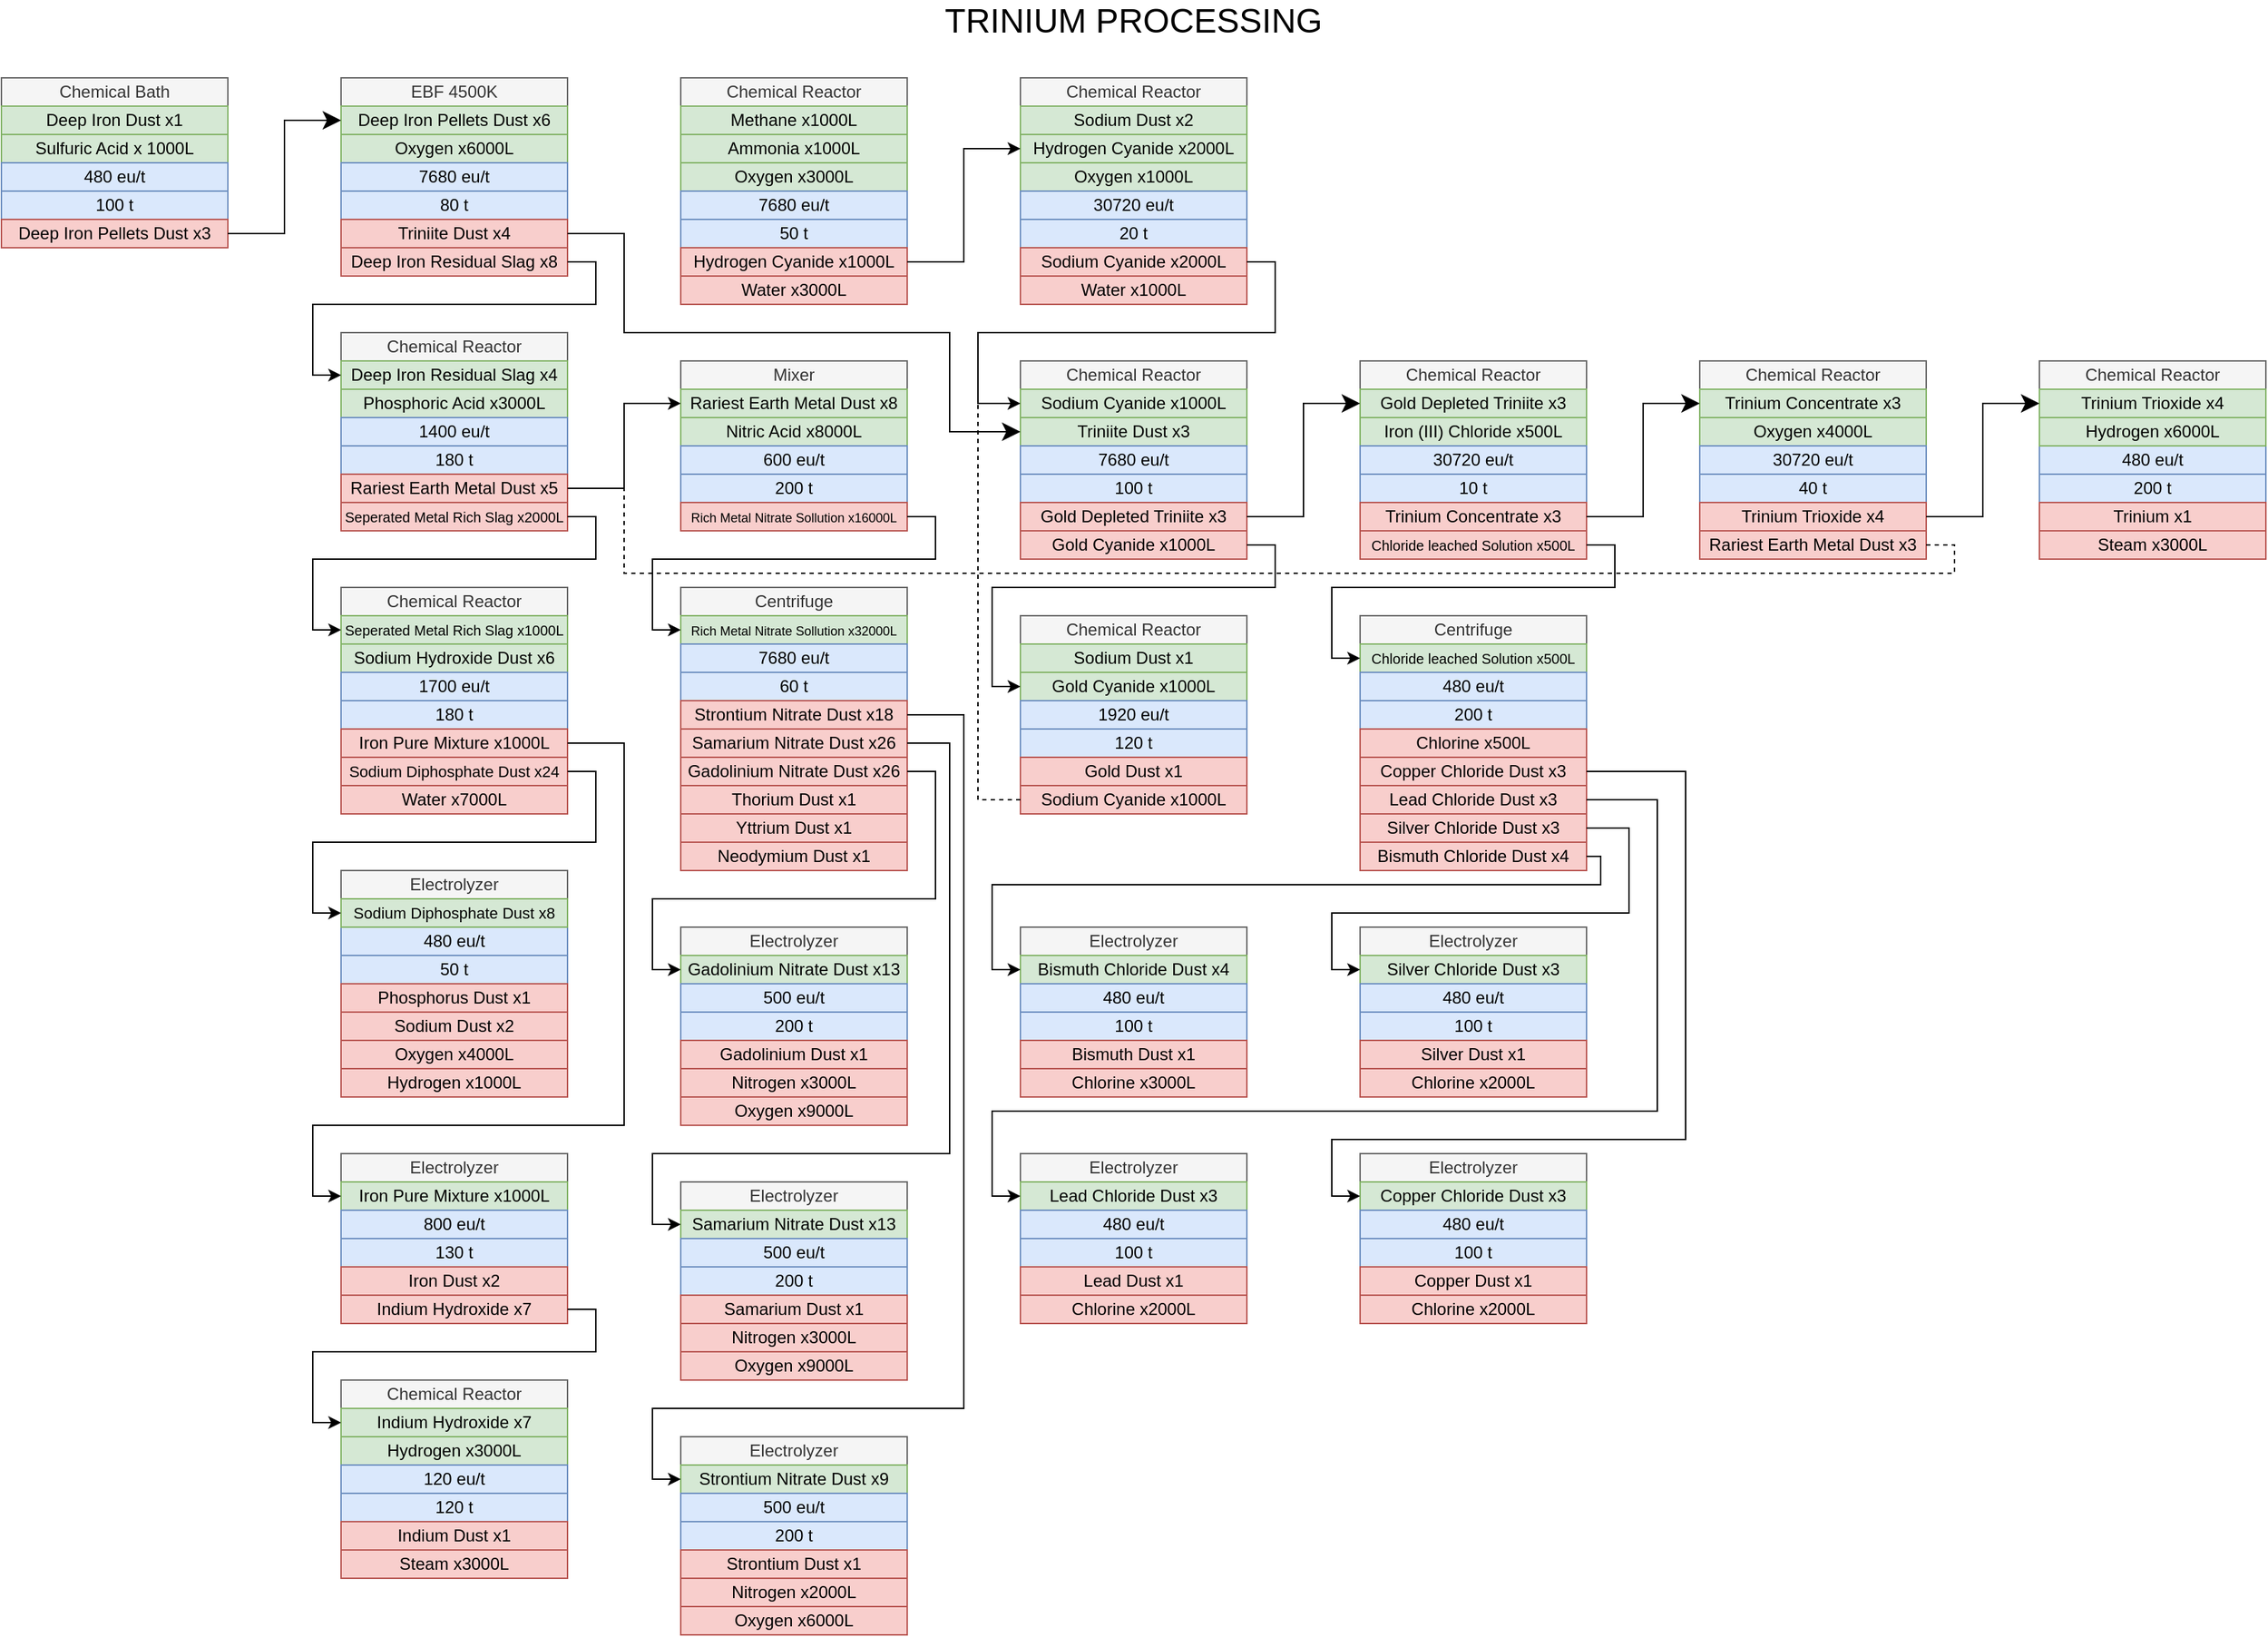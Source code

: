 <mxfile version="14.9.5" type="device"><diagram id="-HU0tnw_aj-QByQzzZIc" name="Page-1"><mxGraphModel dx="1970" dy="1220" grid="1" gridSize="10" guides="1" tooltips="1" connect="1" arrows="1" fold="1" page="1" pageScale="1" pageWidth="2336" pageHeight="1654" math="0" shadow="0"><root><mxCell id="0"/><mxCell id="1" parent="0"/><mxCell id="XwEQovFYGwXoTj2P0Iut-1" value="Chemical Bath" style="rounded=0;whiteSpace=wrap;html=1;fillColor=#f5f5f5;strokeColor=#666666;fontColor=#333333;" vertex="1" parent="1"><mxGeometry x="40" y="80" width="160" height="20" as="geometry"/></mxCell><mxCell id="XwEQovFYGwXoTj2P0Iut-2" value="Deep Iron Dust x1" style="rounded=0;whiteSpace=wrap;html=1;fillColor=#d5e8d4;strokeColor=#82b366;" vertex="1" parent="1"><mxGeometry x="40" y="100" width="160" height="20" as="geometry"/></mxCell><mxCell id="XwEQovFYGwXoTj2P0Iut-3" value="Sulfuric Acid x 1000L" style="rounded=0;whiteSpace=wrap;html=1;fillColor=#d5e8d4;strokeColor=#82b366;" vertex="1" parent="1"><mxGeometry x="40" y="120" width="160" height="20" as="geometry"/></mxCell><mxCell id="XwEQovFYGwXoTj2P0Iut-4" value="480 eu/t&lt;span style=&quot;color: rgba(0 , 0 , 0 , 0) ; font-family: monospace ; font-size: 0px&quot;&gt;%3CmxGraphModel%3E%3Croot%3E%3CmxCell%20id%3D%220%22%2F%3E%3CmxCell%20id%3D%221%22%20parent%3D%220%22%2F%3E%3CmxCell%20id%3D%222%22%20value%3D%22Mixer%22%20style%3D%22rounded%3D0%3BwhiteSpace%3Dwrap%3Bhtml%3D1%3BfillColor%3D%23f5f5f5%3BstrokeColor%3D%23666666%3BfontColor%3D%23333333%3B%22%20vertex%3D%221%22%20parent%3D%221%22%3E%3CmxGeometry%20x%3D%2280%22%20y%3D%2240%22%20width%3D%22120%22%20height%3D%2240%22%20as%3D%22geometry%22%2F%3E%3C%2FmxCell%3E%3C%2Froot%3E%3C%2FmxGraphModel%3E&lt;/span&gt;" style="rounded=0;whiteSpace=wrap;html=1;fillColor=#dae8fc;strokeColor=#6c8ebf;" vertex="1" parent="1"><mxGeometry x="40" y="140" width="160" height="20" as="geometry"/></mxCell><mxCell id="XwEQovFYGwXoTj2P0Iut-5" value="100 t&lt;span style=&quot;color: rgba(0 , 0 , 0 , 0) ; font-family: monospace ; font-size: 0px&quot;&gt;%3CmxGraphModel%3E%3Croot%3E%3CmxCell%20id%3D%220%22%2F%3E%3CmxCell%20id%3D%221%22%20parent%3D%220%22%2F%3E%3CmxCell%20id%3D%222%22%20value%3D%22Mixer%22%20style%3D%22rounded%3D0%3BwhiteSpace%3Dwrap%3Bhtml%3D1%3BfillColor%3D%23f5f5f5%3BstrokeColor%3D%23666666%3BfontColor%3D%23333333%3B%22%20vertex%3D%221%22%20parent%3D%221%22%3E%3CmxGeometry%20x%3D%2280%22%20y%3D%2240%22%20width%3D%22120%22%20height%3D%2240%22%20as%3D%22geometry%22%2F%3E%3C%2FmxCell%3E%3C%2Froot%3E%3C%2FmxGraphModel%3E&lt;/span&gt;" style="rounded=0;whiteSpace=wrap;html=1;fillColor=#dae8fc;strokeColor=#6c8ebf;" vertex="1" parent="1"><mxGeometry x="40" y="160" width="160" height="20" as="geometry"/></mxCell><mxCell id="XwEQovFYGwXoTj2P0Iut-6" value="&lt;font style=&quot;font-size: 12px&quot;&gt;Deep Iron Pellets Dust x3&lt;/font&gt;" style="rounded=0;whiteSpace=wrap;html=1;fillColor=#f8cecc;strokeColor=#b85450;" vertex="1" parent="1"><mxGeometry x="40" y="180" width="160" height="20" as="geometry"/></mxCell><mxCell id="XwEQovFYGwXoTj2P0Iut-7" value="EBF 4500K" style="rounded=0;whiteSpace=wrap;html=1;fillColor=#f5f5f5;strokeColor=#666666;fontColor=#333333;" vertex="1" parent="1"><mxGeometry x="280" y="80" width="160" height="20" as="geometry"/></mxCell><mxCell id="XwEQovFYGwXoTj2P0Iut-8" value="&lt;font style=&quot;font-size: 12px&quot;&gt;Deep Iron Pellets Dust x6&lt;/font&gt;" style="rounded=0;whiteSpace=wrap;html=1;fillColor=#d5e8d4;strokeColor=#82b366;" vertex="1" parent="1"><mxGeometry x="280" y="100" width="160" height="20" as="geometry"/></mxCell><mxCell id="XwEQovFYGwXoTj2P0Iut-9" value="&lt;font style=&quot;font-size: 12px&quot;&gt;Oxygen x6000L&lt;/font&gt;" style="rounded=0;whiteSpace=wrap;html=1;fillColor=#d5e8d4;strokeColor=#82b366;" vertex="1" parent="1"><mxGeometry x="280" y="120" width="160" height="20" as="geometry"/></mxCell><mxCell id="XwEQovFYGwXoTj2P0Iut-10" value="7680 eu/t&lt;span style=&quot;color: rgba(0 , 0 , 0 , 0) ; font-family: monospace ; font-size: 0px&quot;&gt;%3CmxGraphModel%3E%3Croot%3E%3CmxCell%20id%3D%220%22%2F%3E%3CmxCell%20id%3D%221%22%20parent%3D%220%22%2F%3E%3CmxCell%20id%3D%222%22%20value%3D%22Mixer%22%20style%3D%22rounded%3D0%3BwhiteSpace%3Dwrap%3Bhtml%3D1%3BfillColor%3D%23f5f5f5%3BstrokeColor%3D%23666666%3BfontColor%3D%23333333%3B%22%20vertex%3D%221%22%20parent%3D%221%22%3E%3CmxGeometry%20x%3D%2280%22%20y%3D%2240%22%20width%3D%22120%22%20height%3D%2240%22%20as%3D%22geometry%22%2F%3E%3C%2FmxCell%3E%3C%2Froot%3E%3C%2FmxGraphModel%3E&lt;/span&gt;" style="rounded=0;whiteSpace=wrap;html=1;fillColor=#dae8fc;strokeColor=#6c8ebf;" vertex="1" parent="1"><mxGeometry x="280" y="140" width="160" height="20" as="geometry"/></mxCell><mxCell id="XwEQovFYGwXoTj2P0Iut-11" value="80 t&lt;span style=&quot;color: rgba(0 , 0 , 0 , 0) ; font-family: monospace ; font-size: 0px&quot;&gt;%3CmxGraphModel%3E%3Croot%3E%3CmxCell%20id%3D%220%22%2F%3E%3CmxCell%20id%3D%221%22%20parent%3D%220%22%2F%3E%3CmxCell%20id%3D%222%22%20value%3D%22Mixer%22%20style%3D%22rounded%3D0%3BwhiteSpace%3Dwrap%3Bhtml%3D1%3BfillColor%3D%23f5f5f5%3BstrokeColor%3D%23666666%3BfontColor%3D%23333333%3B%22%20vertex%3D%221%22%20parent%3D%221%22%3E%3CmxGeometry%20x%3D%2280%22%20y%3D%2240%22%20width%3D%22120%22%20height%3D%2240%22%20as%3D%22geometry%22%2F%3E%3C%2FmxCell%3E%3C%2Froot%3E%3C%2FmxGraphModel%3E&lt;/span&gt;" style="rounded=0;whiteSpace=wrap;html=1;fillColor=#dae8fc;strokeColor=#6c8ebf;" vertex="1" parent="1"><mxGeometry x="280" y="160" width="160" height="20" as="geometry"/></mxCell><mxCell id="XwEQovFYGwXoTj2P0Iut-12" value="&lt;font style=&quot;font-size: 12px&quot;&gt;Triniite Dust x4&lt;/font&gt;" style="rounded=0;whiteSpace=wrap;html=1;fillColor=#f8cecc;strokeColor=#b85450;" vertex="1" parent="1"><mxGeometry x="280" y="180" width="160" height="20" as="geometry"/></mxCell><mxCell id="XwEQovFYGwXoTj2P0Iut-13" value="&lt;font style=&quot;font-size: 12px&quot;&gt;Deep Iron Residual Slag x8&lt;/font&gt;" style="rounded=0;whiteSpace=wrap;html=1;fillColor=#f8cecc;strokeColor=#b85450;" vertex="1" parent="1"><mxGeometry x="280" y="200" width="160" height="20" as="geometry"/></mxCell><mxCell id="XwEQovFYGwXoTj2P0Iut-15" value="" style="endArrow=classic;html=1;exitX=1;exitY=0.5;exitDx=0;exitDy=0;entryX=0;entryY=0.5;entryDx=0;entryDy=0;rounded=0;endSize=10;startSize=10;jumpSize=6;" edge="1" parent="1" source="XwEQovFYGwXoTj2P0Iut-6" target="XwEQovFYGwXoTj2P0Iut-8"><mxGeometry width="50" height="50" relative="1" as="geometry"><mxPoint x="320" y="210" as="sourcePoint"/><mxPoint x="370" y="160" as="targetPoint"/><Array as="points"><mxPoint x="240" y="190"/><mxPoint x="240" y="110"/></Array></mxGeometry></mxCell><mxCell id="XwEQovFYGwXoTj2P0Iut-32" value="Electrolyzer" style="rounded=0;whiteSpace=wrap;html=1;fillColor=#f5f5f5;strokeColor=#666666;fontColor=#333333;" vertex="1" parent="1"><mxGeometry x="280" y="640" width="160" height="20" as="geometry"/></mxCell><mxCell id="XwEQovFYGwXoTj2P0Iut-34" value="480 eu/t&lt;span style=&quot;color: rgba(0 , 0 , 0 , 0) ; font-family: monospace ; font-size: 0px&quot;&gt;%3CmxGraphModel%3E%3Croot%3E%3CmxCell%20id%3D%220%22%2F%3E%3CmxCell%20id%3D%221%22%20parent%3D%220%22%2F%3E%3CmxCell%20id%3D%222%22%20value%3D%22Mixer%22%20style%3D%22rounded%3D0%3BwhiteSpace%3Dwrap%3Bhtml%3D1%3BfillColor%3D%23f5f5f5%3BstrokeColor%3D%23666666%3BfontColor%3D%23333333%3B%22%20vertex%3D%221%22%20parent%3D%221%22%3E%3CmxGeometry%20x%3D%2280%22%20y%3D%2240%22%20width%3D%22120%22%20height%3D%2240%22%20as%3D%22geometry%22%2F%3E%3C%2FmxCell%3E%3C%2Froot%3E%3C%2FmxGraphModel%3E&lt;/span&gt;" style="rounded=0;whiteSpace=wrap;html=1;fillColor=#dae8fc;strokeColor=#6c8ebf;" vertex="1" parent="1"><mxGeometry x="280" y="680" width="160" height="20" as="geometry"/></mxCell><mxCell id="XwEQovFYGwXoTj2P0Iut-35" value="50 t&lt;span style=&quot;color: rgba(0 , 0 , 0 , 0) ; font-family: monospace ; font-size: 0px&quot;&gt;%3CmxGraphModel%3E%3Croot%3E%3CmxCell%20id%3D%220%22%2F%3E%3CmxCell%20id%3D%221%22%20parent%3D%220%22%2F%3E%3CmxCell%20id%3D%222%22%20value%3D%22Mixer%22%20style%3D%22rounded%3D0%3BwhiteSpace%3Dwrap%3Bhtml%3D1%3BfillColor%3D%23f5f5f5%3BstrokeColor%3D%23666666%3BfontColor%3D%23333333%3B%22%20vertex%3D%221%22%20parent%3D%221%22%3E%3CmxGeometry%20x%3D%2280%22%20y%3D%2240%22%20width%3D%22120%22%20height%3D%2240%22%20as%3D%22geometry%22%2F%3E%3C%2FmxCell%3E%3C%2Froot%3E%3C%2FmxGraphModel%3E&lt;/span&gt;" style="rounded=0;whiteSpace=wrap;html=1;fillColor=#dae8fc;strokeColor=#6c8ebf;" vertex="1" parent="1"><mxGeometry x="280" y="700" width="160" height="20" as="geometry"/></mxCell><mxCell id="XwEQovFYGwXoTj2P0Iut-37" value="&lt;font style=&quot;font-size: 12px&quot;&gt;Sodium Dust x2&lt;/font&gt;" style="rounded=0;whiteSpace=wrap;html=1;fillColor=#f8cecc;strokeColor=#b85450;" vertex="1" parent="1"><mxGeometry x="280" y="740" width="160" height="20" as="geometry"/></mxCell><mxCell id="XwEQovFYGwXoTj2P0Iut-38" value="&lt;font style=&quot;font-size: 12px&quot;&gt;Phosphorus Dust x1&lt;/font&gt;" style="rounded=0;whiteSpace=wrap;html=1;fillColor=#f8cecc;strokeColor=#b85450;" vertex="1" parent="1"><mxGeometry x="280" y="720" width="160" height="20" as="geometry"/></mxCell><mxCell id="XwEQovFYGwXoTj2P0Iut-40" value="Electrolyzer" style="rounded=0;whiteSpace=wrap;html=1;fillColor=#f5f5f5;strokeColor=#666666;fontColor=#333333;" vertex="1" parent="1"><mxGeometry x="280" y="840" width="160" height="20" as="geometry"/></mxCell><mxCell id="XwEQovFYGwXoTj2P0Iut-41" value="&lt;font style=&quot;font-size: 12px&quot;&gt;Iron Pure Mixture x1000L&lt;/font&gt;" style="rounded=0;whiteSpace=wrap;html=1;fillColor=#d5e8d4;strokeColor=#82b366;" vertex="1" parent="1"><mxGeometry x="280" y="860" width="160" height="20" as="geometry"/></mxCell><mxCell id="XwEQovFYGwXoTj2P0Iut-42" value="800 eu/t&lt;span style=&quot;color: rgba(0 , 0 , 0 , 0) ; font-family: monospace ; font-size: 0px&quot;&gt;%3CmxGraphModel%3E%3Croot%3E%3CmxCell%20id%3D%220%22%2F%3E%3CmxCell%20id%3D%221%22%20parent%3D%220%22%2F%3E%3CmxCell%20id%3D%222%22%20value%3D%22Mixer%22%20style%3D%22rounded%3D0%3BwhiteSpace%3Dwrap%3Bhtml%3D1%3BfillColor%3D%23f5f5f5%3BstrokeColor%3D%23666666%3BfontColor%3D%23333333%3B%22%20vertex%3D%221%22%20parent%3D%221%22%3E%3CmxGeometry%20x%3D%2280%22%20y%3D%2240%22%20width%3D%22120%22%20height%3D%2240%22%20as%3D%22geometry%22%2F%3E%3C%2FmxCell%3E%3C%2Froot%3E%3C%2FmxGraphModel%3E&lt;/span&gt;" style="rounded=0;whiteSpace=wrap;html=1;fillColor=#dae8fc;strokeColor=#6c8ebf;" vertex="1" parent="1"><mxGeometry x="280" y="880" width="160" height="20" as="geometry"/></mxCell><mxCell id="XwEQovFYGwXoTj2P0Iut-43" value="130 t&lt;span style=&quot;color: rgba(0 , 0 , 0 , 0) ; font-family: monospace ; font-size: 0px&quot;&gt;%3CmxGraphModel%3E%3Croot%3E%3CmxCell%20id%3D%220%22%2F%3E%3CmxCell%20id%3D%221%22%20parent%3D%220%22%2F%3E%3CmxCell%20id%3D%222%22%20value%3D%22Mixer%22%20style%3D%22rounded%3D0%3BwhiteSpace%3Dwrap%3Bhtml%3D1%3BfillColor%3D%23f5f5f5%3BstrokeColor%3D%23666666%3BfontColor%3D%23333333%3B%22%20vertex%3D%221%22%20parent%3D%221%22%3E%3CmxGeometry%20x%3D%2280%22%20y%3D%2240%22%20width%3D%22120%22%20height%3D%2240%22%20as%3D%22geometry%22%2F%3E%3C%2FmxCell%3E%3C%2Froot%3E%3C%2FmxGraphModel%3E&lt;/span&gt;" style="rounded=0;whiteSpace=wrap;html=1;fillColor=#dae8fc;strokeColor=#6c8ebf;" vertex="1" parent="1"><mxGeometry x="280" y="900" width="160" height="20" as="geometry"/></mxCell><mxCell id="XwEQovFYGwXoTj2P0Iut-44" value="&lt;font style=&quot;font-size: 12px&quot;&gt;Indium Hydroxide x7&lt;/font&gt;" style="rounded=0;whiteSpace=wrap;html=1;fillColor=#f8cecc;strokeColor=#b85450;" vertex="1" parent="1"><mxGeometry x="280" y="940" width="160" height="20" as="geometry"/></mxCell><mxCell id="XwEQovFYGwXoTj2P0Iut-45" value="&lt;font style=&quot;font-size: 12px&quot;&gt;Iron Dust x2&lt;/font&gt;" style="rounded=0;whiteSpace=wrap;html=1;fillColor=#f8cecc;strokeColor=#b85450;" vertex="1" parent="1"><mxGeometry x="280" y="920" width="160" height="20" as="geometry"/></mxCell><mxCell id="XwEQovFYGwXoTj2P0Iut-47" value="Chemical Reactor" style="rounded=0;whiteSpace=wrap;html=1;fillColor=#f5f5f5;strokeColor=#666666;fontColor=#333333;" vertex="1" parent="1"><mxGeometry x="280" y="1000" width="160" height="20" as="geometry"/></mxCell><mxCell id="XwEQovFYGwXoTj2P0Iut-48" value="&lt;font style=&quot;font-size: 12px&quot;&gt;Indium Hydroxide x7&lt;/font&gt;" style="rounded=0;whiteSpace=wrap;html=1;fillColor=#d5e8d4;strokeColor=#82b366;" vertex="1" parent="1"><mxGeometry x="280" y="1020" width="160" height="20" as="geometry"/></mxCell><mxCell id="XwEQovFYGwXoTj2P0Iut-49" value="&lt;font style=&quot;font-size: 12px&quot;&gt;Hydrogen x3000L&lt;/font&gt;" style="rounded=0;whiteSpace=wrap;html=1;fillColor=#d5e8d4;strokeColor=#82b366;" vertex="1" parent="1"><mxGeometry x="280" y="1040" width="160" height="20" as="geometry"/></mxCell><mxCell id="XwEQovFYGwXoTj2P0Iut-50" value="120 eu/t&lt;span style=&quot;color: rgba(0 , 0 , 0 , 0) ; font-family: monospace ; font-size: 0px&quot;&gt;%3CmxGraphModel%3E%3Croot%3E%3CmxCell%20id%3D%220%22%2F%3E%3CmxCell%20id%3D%221%22%20parent%3D%220%22%2F%3E%3CmxCell%20id%3D%222%22%20value%3D%22Mixer%22%20style%3D%22rounded%3D0%3BwhiteSpace%3Dwrap%3Bhtml%3D1%3BfillColor%3D%23f5f5f5%3BstrokeColor%3D%23666666%3BfontColor%3D%23333333%3B%22%20vertex%3D%221%22%20parent%3D%221%22%3E%3CmxGeometry%20x%3D%2280%22%20y%3D%2240%22%20width%3D%22120%22%20height%3D%2240%22%20as%3D%22geometry%22%2F%3E%3C%2FmxCell%3E%3C%2Froot%3E%3C%2FmxGraphModel%3E&lt;/span&gt;" style="rounded=0;whiteSpace=wrap;html=1;fillColor=#dae8fc;strokeColor=#6c8ebf;" vertex="1" parent="1"><mxGeometry x="280" y="1060" width="160" height="20" as="geometry"/></mxCell><mxCell id="XwEQovFYGwXoTj2P0Iut-51" value="120 t&lt;span style=&quot;color: rgba(0 , 0 , 0 , 0) ; font-family: monospace ; font-size: 0px&quot;&gt;%3CmxGraphModel%3E%3Croot%3E%3CmxCell%20id%3D%220%22%2F%3E%3CmxCell%20id%3D%221%22%20parent%3D%220%22%2F%3E%3CmxCell%20id%3D%222%22%20value%3D%22Mixer%22%20style%3D%22rounded%3D0%3BwhiteSpace%3Dwrap%3Bhtml%3D1%3BfillColor%3D%23f5f5f5%3BstrokeColor%3D%23666666%3BfontColor%3D%23333333%3B%22%20vertex%3D%221%22%20parent%3D%221%22%3E%3CmxGeometry%20x%3D%2280%22%20y%3D%2240%22%20width%3D%22120%22%20height%3D%2240%22%20as%3D%22geometry%22%2F%3E%3C%2FmxCell%3E%3C%2Froot%3E%3C%2FmxGraphModel%3E&lt;/span&gt;" style="rounded=0;whiteSpace=wrap;html=1;fillColor=#dae8fc;strokeColor=#6c8ebf;" vertex="1" parent="1"><mxGeometry x="280" y="1080" width="160" height="20" as="geometry"/></mxCell><mxCell id="XwEQovFYGwXoTj2P0Iut-52" value="&lt;font style=&quot;font-size: 12px&quot;&gt;Steam x3000L&lt;/font&gt;" style="rounded=0;whiteSpace=wrap;html=1;fillColor=#f8cecc;strokeColor=#b85450;" vertex="1" parent="1"><mxGeometry x="280" y="1120" width="160" height="20" as="geometry"/></mxCell><mxCell id="XwEQovFYGwXoTj2P0Iut-53" value="&lt;font style=&quot;font-size: 12px&quot;&gt;Indium Dust x1&lt;/font&gt;" style="rounded=0;whiteSpace=wrap;html=1;fillColor=#f8cecc;strokeColor=#b85450;" vertex="1" parent="1"><mxGeometry x="280" y="1100" width="160" height="20" as="geometry"/></mxCell><mxCell id="XwEQovFYGwXoTj2P0Iut-54" value="" style="endArrow=classic;html=1;exitX=1;exitY=0.5;exitDx=0;exitDy=0;rounded=0;entryX=0;entryY=0.5;entryDx=0;entryDy=0;" edge="1" parent="1" source="XwEQovFYGwXoTj2P0Iut-44" target="XwEQovFYGwXoTj2P0Iut-48"><mxGeometry width="50" height="50" relative="1" as="geometry"><mxPoint x="560" y="990" as="sourcePoint"/><mxPoint x="610" y="940" as="targetPoint"/><Array as="points"><mxPoint x="460" y="950"/><mxPoint x="460" y="980"/><mxPoint x="260" y="980"/><mxPoint x="260" y="1030"/></Array></mxGeometry></mxCell><mxCell id="XwEQovFYGwXoTj2P0Iut-62" value="Chemical Reactor" style="rounded=0;whiteSpace=wrap;html=1;fillColor=#f5f5f5;strokeColor=#666666;fontColor=#333333;" vertex="1" parent="1"><mxGeometry x="280" y="260" width="160" height="20" as="geometry"/></mxCell><mxCell id="XwEQovFYGwXoTj2P0Iut-63" value="&lt;font style=&quot;font-size: 12px&quot;&gt;Deep Iron Residual Slag x4&lt;/font&gt;" style="rounded=0;whiteSpace=wrap;html=1;fillColor=#d5e8d4;strokeColor=#82b366;" vertex="1" parent="1"><mxGeometry x="280" y="280" width="160" height="20" as="geometry"/></mxCell><mxCell id="XwEQovFYGwXoTj2P0Iut-64" value="&lt;font style=&quot;font-size: 12px&quot;&gt;Phosphoric Acid x3000L&lt;/font&gt;" style="rounded=0;whiteSpace=wrap;html=1;fillColor=#d5e8d4;strokeColor=#82b366;" vertex="1" parent="1"><mxGeometry x="280" y="300" width="160" height="20" as="geometry"/></mxCell><mxCell id="XwEQovFYGwXoTj2P0Iut-65" value="1400 eu/t&lt;span style=&quot;color: rgba(0 , 0 , 0 , 0) ; font-family: monospace ; font-size: 0px&quot;&gt;%3CmxGraphModel%3E%3Croot%3E%3CmxCell%20id%3D%220%22%2F%3E%3CmxCell%20id%3D%221%22%20parent%3D%220%22%2F%3E%3CmxCell%20id%3D%222%22%20value%3D%22Mixer%22%20style%3D%22rounded%3D0%3BwhiteSpace%3Dwrap%3Bhtml%3D1%3BfillColor%3D%23f5f5f5%3BstrokeColor%3D%23666666%3BfontColor%3D%23333333%3B%22%20vertex%3D%221%22%20parent%3D%221%22%3E%3CmxGeometry%20x%3D%2280%22%20y%3D%2240%22%20width%3D%22120%22%20height%3D%2240%22%20as%3D%22geometry%22%2F%3E%3C%2FmxCell%3E%3C%2Froot%3E%3C%2FmxGraphModel%3E&lt;/span&gt;" style="rounded=0;whiteSpace=wrap;html=1;fillColor=#dae8fc;strokeColor=#6c8ebf;" vertex="1" parent="1"><mxGeometry x="280" y="320" width="160" height="20" as="geometry"/></mxCell><mxCell id="XwEQovFYGwXoTj2P0Iut-66" value="180 t&lt;span style=&quot;color: rgba(0 , 0 , 0 , 0) ; font-family: monospace ; font-size: 0px&quot;&gt;%3CmxGraphModel%3E%3Croot%3E%3CmxCell%20id%3D%220%22%2F%3E%3CmxCell%20id%3D%221%22%20parent%3D%220%22%2F%3E%3CmxCell%20id%3D%222%22%20value%3D%22Mixer%22%20style%3D%22rounded%3D0%3BwhiteSpace%3Dwrap%3Bhtml%3D1%3BfillColor%3D%23f5f5f5%3BstrokeColor%3D%23666666%3BfontColor%3D%23333333%3B%22%20vertex%3D%221%22%20parent%3D%221%22%3E%3CmxGeometry%20x%3D%2280%22%20y%3D%2240%22%20width%3D%22120%22%20height%3D%2240%22%20as%3D%22geometry%22%2F%3E%3C%2FmxCell%3E%3C%2Froot%3E%3C%2FmxGraphModel%3E&lt;/span&gt;" style="rounded=0;whiteSpace=wrap;html=1;fillColor=#dae8fc;strokeColor=#6c8ebf;" vertex="1" parent="1"><mxGeometry x="280" y="340" width="160" height="20" as="geometry"/></mxCell><mxCell id="XwEQovFYGwXoTj2P0Iut-67" value="&lt;font style=&quot;font-size: 10px&quot;&gt;Seperated Metal Rich Slag x2000L&lt;/font&gt;" style="rounded=0;whiteSpace=wrap;html=1;fillColor=#f8cecc;strokeColor=#b85450;" vertex="1" parent="1"><mxGeometry x="280" y="380" width="160" height="20" as="geometry"/></mxCell><mxCell id="XwEQovFYGwXoTj2P0Iut-68" value="&lt;font style=&quot;font-size: 12px&quot;&gt;Rariest Earth Metal Dust x5&lt;/font&gt;" style="rounded=0;whiteSpace=wrap;html=1;fillColor=#f8cecc;strokeColor=#b85450;" vertex="1" parent="1"><mxGeometry x="280" y="360" width="160" height="20" as="geometry"/></mxCell><mxCell id="XwEQovFYGwXoTj2P0Iut-69" value="" style="endArrow=classic;html=1;exitX=1;exitY=0.5;exitDx=0;exitDy=0;rounded=0;entryX=0;entryY=0.5;entryDx=0;entryDy=0;" edge="1" parent="1" source="XwEQovFYGwXoTj2P0Iut-13" target="XwEQovFYGwXoTj2P0Iut-63"><mxGeometry width="50" height="50" relative="1" as="geometry"><mxPoint x="370" y="310" as="sourcePoint"/><mxPoint x="420" y="260" as="targetPoint"/><Array as="points"><mxPoint x="460" y="210"/><mxPoint x="460" y="240"/><mxPoint x="260" y="240"/><mxPoint x="260" y="290"/></Array></mxGeometry></mxCell><mxCell id="XwEQovFYGwXoTj2P0Iut-70" value="Chemical Reactor" style="rounded=0;whiteSpace=wrap;html=1;fillColor=#f5f5f5;strokeColor=#666666;fontColor=#333333;" vertex="1" parent="1"><mxGeometry x="280" y="440" width="160" height="20" as="geometry"/></mxCell><mxCell id="XwEQovFYGwXoTj2P0Iut-71" value="&lt;font style=&quot;font-size: 10px&quot;&gt;Seperated Metal Rich Slag x1000L&lt;/font&gt;" style="rounded=0;whiteSpace=wrap;html=1;fillColor=#d5e8d4;strokeColor=#82b366;" vertex="1" parent="1"><mxGeometry x="280" y="460" width="160" height="20" as="geometry"/></mxCell><mxCell id="XwEQovFYGwXoTj2P0Iut-72" value="&lt;font style=&quot;font-size: 12px&quot;&gt;Sodium Hydroxide Dust x6&lt;/font&gt;" style="rounded=0;whiteSpace=wrap;html=1;fillColor=#d5e8d4;strokeColor=#82b366;" vertex="1" parent="1"><mxGeometry x="280" y="480" width="160" height="20" as="geometry"/></mxCell><mxCell id="XwEQovFYGwXoTj2P0Iut-73" value="1700 eu/t&lt;span style=&quot;color: rgba(0 , 0 , 0 , 0) ; font-family: monospace ; font-size: 0px&quot;&gt;%3CmxGraphModel%3E%3Croot%3E%3CmxCell%20id%3D%220%22%2F%3E%3CmxCell%20id%3D%221%22%20parent%3D%220%22%2F%3E%3CmxCell%20id%3D%222%22%20value%3D%22Mixer%22%20style%3D%22rounded%3D0%3BwhiteSpace%3Dwrap%3Bhtml%3D1%3BfillColor%3D%23f5f5f5%3BstrokeColor%3D%23666666%3BfontColor%3D%23333333%3B%22%20vertex%3D%221%22%20parent%3D%221%22%3E%3CmxGeometry%20x%3D%2280%22%20y%3D%2240%22%20width%3D%22120%22%20height%3D%2240%22%20as%3D%22geometry%22%2F%3E%3C%2FmxCell%3E%3C%2Froot%3E%3C%2FmxGraphModel%3E&lt;/span&gt;" style="rounded=0;whiteSpace=wrap;html=1;fillColor=#dae8fc;strokeColor=#6c8ebf;" vertex="1" parent="1"><mxGeometry x="280" y="500" width="160" height="20" as="geometry"/></mxCell><mxCell id="XwEQovFYGwXoTj2P0Iut-74" value="180 t&lt;span style=&quot;color: rgba(0 , 0 , 0 , 0) ; font-family: monospace ; font-size: 0px&quot;&gt;%3CmxGraphModel%3E%3Croot%3E%3CmxCell%20id%3D%220%22%2F%3E%3CmxCell%20id%3D%221%22%20parent%3D%220%22%2F%3E%3CmxCell%20id%3D%222%22%20value%3D%22Mixer%22%20style%3D%22rounded%3D0%3BwhiteSpace%3Dwrap%3Bhtml%3D1%3BfillColor%3D%23f5f5f5%3BstrokeColor%3D%23666666%3BfontColor%3D%23333333%3B%22%20vertex%3D%221%22%20parent%3D%221%22%3E%3CmxGeometry%20x%3D%2280%22%20y%3D%2240%22%20width%3D%22120%22%20height%3D%2240%22%20as%3D%22geometry%22%2F%3E%3C%2FmxCell%3E%3C%2Froot%3E%3C%2FmxGraphModel%3E&lt;/span&gt;" style="rounded=0;whiteSpace=wrap;html=1;fillColor=#dae8fc;strokeColor=#6c8ebf;" vertex="1" parent="1"><mxGeometry x="280" y="520" width="160" height="20" as="geometry"/></mxCell><mxCell id="XwEQovFYGwXoTj2P0Iut-75" value="&lt;font style=&quot;font-size: 11px&quot;&gt;Sodium Diphosphate Dust x24&lt;/font&gt;" style="rounded=0;whiteSpace=wrap;html=1;fillColor=#f8cecc;strokeColor=#b85450;" vertex="1" parent="1"><mxGeometry x="280" y="560" width="160" height="20" as="geometry"/></mxCell><mxCell id="XwEQovFYGwXoTj2P0Iut-76" value="&lt;font style=&quot;font-size: 12px&quot;&gt;Iron Pure Mixture x1000L&lt;/font&gt;" style="rounded=0;whiteSpace=wrap;html=1;fillColor=#f8cecc;strokeColor=#b85450;" vertex="1" parent="1"><mxGeometry x="280" y="540" width="160" height="20" as="geometry"/></mxCell><mxCell id="XwEQovFYGwXoTj2P0Iut-77" value="&lt;font style=&quot;font-size: 12px&quot;&gt;Water x7000L&lt;/font&gt;" style="rounded=0;whiteSpace=wrap;html=1;fillColor=#f8cecc;strokeColor=#b85450;" vertex="1" parent="1"><mxGeometry x="280" y="580" width="160" height="20" as="geometry"/></mxCell><mxCell id="XwEQovFYGwXoTj2P0Iut-78" value="" style="endArrow=classic;html=1;exitX=1;exitY=0.5;exitDx=0;exitDy=0;rounded=0;entryX=0;entryY=0.5;entryDx=0;entryDy=0;" edge="1" parent="1" source="XwEQovFYGwXoTj2P0Iut-67" target="XwEQovFYGwXoTj2P0Iut-71"><mxGeometry width="50" height="50" relative="1" as="geometry"><mxPoint x="360" y="550" as="sourcePoint"/><mxPoint x="410" y="500" as="targetPoint"/><Array as="points"><mxPoint x="460" y="390"/><mxPoint x="460" y="420"/><mxPoint x="260" y="420"/><mxPoint x="260" y="470"/></Array></mxGeometry></mxCell><mxCell id="XwEQovFYGwXoTj2P0Iut-79" value="" style="endArrow=classic;html=1;exitX=1;exitY=0.5;exitDx=0;exitDy=0;rounded=0;entryX=0;entryY=0.5;entryDx=0;entryDy=0;" edge="1" parent="1" source="XwEQovFYGwXoTj2P0Iut-76" target="XwEQovFYGwXoTj2P0Iut-41"><mxGeometry width="50" height="50" relative="1" as="geometry"><mxPoint x="400" y="700" as="sourcePoint"/><mxPoint x="450" y="650" as="targetPoint"/><Array as="points"><mxPoint x="480" y="550"/><mxPoint x="480" y="820"/><mxPoint x="260" y="820"/><mxPoint x="260" y="870"/></Array></mxGeometry></mxCell><mxCell id="XwEQovFYGwXoTj2P0Iut-80" value="&lt;font style=&quot;font-size: 11px&quot;&gt;Sodium Diphosphate Dust x8&lt;/font&gt;" style="rounded=0;whiteSpace=wrap;html=1;fillColor=#d5e8d4;strokeColor=#82b366;" vertex="1" parent="1"><mxGeometry x="280" y="660" width="160" height="20" as="geometry"/></mxCell><mxCell id="XwEQovFYGwXoTj2P0Iut-81" value="&lt;font style=&quot;font-size: 12px&quot;&gt;Oxygen x4000L&lt;/font&gt;" style="rounded=0;whiteSpace=wrap;html=1;fillColor=#f8cecc;strokeColor=#b85450;" vertex="1" parent="1"><mxGeometry x="280" y="760" width="160" height="20" as="geometry"/></mxCell><mxCell id="XwEQovFYGwXoTj2P0Iut-82" value="&lt;font style=&quot;font-size: 12px&quot;&gt;Hydrogen x1000L&lt;/font&gt;" style="rounded=0;whiteSpace=wrap;html=1;fillColor=#f8cecc;strokeColor=#b85450;" vertex="1" parent="1"><mxGeometry x="280" y="780" width="160" height="20" as="geometry"/></mxCell><mxCell id="XwEQovFYGwXoTj2P0Iut-83" value="" style="endArrow=classic;html=1;exitX=1;exitY=0.5;exitDx=0;exitDy=0;rounded=0;entryX=0;entryY=0.5;entryDx=0;entryDy=0;" edge="1" parent="1" source="XwEQovFYGwXoTj2P0Iut-75" target="XwEQovFYGwXoTj2P0Iut-80"><mxGeometry width="50" height="50" relative="1" as="geometry"><mxPoint x="380" y="700" as="sourcePoint"/><mxPoint x="430" y="650" as="targetPoint"/><Array as="points"><mxPoint x="460" y="570"/><mxPoint x="460" y="620"/><mxPoint x="260" y="620"/><mxPoint x="260" y="670"/></Array></mxGeometry></mxCell><mxCell id="XwEQovFYGwXoTj2P0Iut-84" value="Mixer" style="rounded=0;whiteSpace=wrap;html=1;fillColor=#f5f5f5;strokeColor=#666666;fontColor=#333333;" vertex="1" parent="1"><mxGeometry x="520" y="280" width="160" height="20" as="geometry"/></mxCell><mxCell id="XwEQovFYGwXoTj2P0Iut-85" value="&lt;font style=&quot;font-size: 12px&quot;&gt;Rariest Earth Metal Dust x8&lt;/font&gt;" style="rounded=0;whiteSpace=wrap;html=1;fillColor=#d5e8d4;strokeColor=#82b366;" vertex="1" parent="1"><mxGeometry x="520" y="300" width="160" height="20" as="geometry"/></mxCell><mxCell id="XwEQovFYGwXoTj2P0Iut-86" value="&lt;font style=&quot;font-size: 12px&quot;&gt;Nitric Acid x8000L&lt;/font&gt;" style="rounded=0;whiteSpace=wrap;html=1;fillColor=#d5e8d4;strokeColor=#82b366;" vertex="1" parent="1"><mxGeometry x="520" y="320" width="160" height="20" as="geometry"/></mxCell><mxCell id="XwEQovFYGwXoTj2P0Iut-87" value="600 eu/t&lt;span style=&quot;color: rgba(0 , 0 , 0 , 0) ; font-family: monospace ; font-size: 0px&quot;&gt;%3CmxGraphModel%3E%3Croot%3E%3CmxCell%20id%3D%220%22%2F%3E%3CmxCell%20id%3D%221%22%20parent%3D%220%22%2F%3E%3CmxCell%20id%3D%222%22%20value%3D%22Mixer%22%20style%3D%22rounded%3D0%3BwhiteSpace%3Dwrap%3Bhtml%3D1%3BfillColor%3D%23f5f5f5%3BstrokeColor%3D%23666666%3BfontColor%3D%23333333%3B%22%20vertex%3D%221%22%20parent%3D%221%22%3E%3CmxGeometry%20x%3D%2280%22%20y%3D%2240%22%20width%3D%22120%22%20height%3D%2240%22%20as%3D%22geometry%22%2F%3E%3C%2FmxCell%3E%3C%2Froot%3E%3C%2FmxGraphModel%3E&lt;/span&gt;" style="rounded=0;whiteSpace=wrap;html=1;fillColor=#dae8fc;strokeColor=#6c8ebf;" vertex="1" parent="1"><mxGeometry x="520" y="340" width="160" height="20" as="geometry"/></mxCell><mxCell id="XwEQovFYGwXoTj2P0Iut-88" value="200 t&lt;span style=&quot;color: rgba(0 , 0 , 0 , 0) ; font-family: monospace ; font-size: 0px&quot;&gt;%3CmxGraphModel%3E%3Croot%3E%3CmxCell%20id%3D%220%22%2F%3E%3CmxCell%20id%3D%221%22%20parent%3D%220%22%2F%3E%3CmxCell%20id%3D%222%22%20value%3D%22Mixer%22%20style%3D%22rounded%3D0%3BwhiteSpace%3Dwrap%3Bhtml%3D1%3BfillColor%3D%23f5f5f5%3BstrokeColor%3D%23666666%3BfontColor%3D%23333333%3B%22%20vertex%3D%221%22%20parent%3D%221%22%3E%3CmxGeometry%20x%3D%2280%22%20y%3D%2240%22%20width%3D%22120%22%20height%3D%2240%22%20as%3D%22geometry%22%2F%3E%3C%2FmxCell%3E%3C%2Froot%3E%3C%2FmxGraphModel%3E&lt;/span&gt;" style="rounded=0;whiteSpace=wrap;html=1;fillColor=#dae8fc;strokeColor=#6c8ebf;" vertex="1" parent="1"><mxGeometry x="520" y="360" width="160" height="20" as="geometry"/></mxCell><mxCell id="XwEQovFYGwXoTj2P0Iut-89" value="&lt;font style=&quot;font-size: 9px&quot;&gt;Rich Metal Nitrate Sollution x16000L&lt;/font&gt;" style="rounded=0;whiteSpace=wrap;html=1;fillColor=#f8cecc;strokeColor=#b85450;" vertex="1" parent="1"><mxGeometry x="520" y="380" width="160" height="20" as="geometry"/></mxCell><mxCell id="XwEQovFYGwXoTj2P0Iut-90" value="" style="endArrow=classic;html=1;entryX=0;entryY=0.5;entryDx=0;entryDy=0;rounded=0;exitX=1;exitY=0.5;exitDx=0;exitDy=0;" edge="1" parent="1" source="XwEQovFYGwXoTj2P0Iut-68" target="XwEQovFYGwXoTj2P0Iut-85"><mxGeometry width="50" height="50" relative="1" as="geometry"><mxPoint x="440" y="390" as="sourcePoint"/><mxPoint x="660" y="370" as="targetPoint"/><Array as="points"><mxPoint x="480" y="370"/><mxPoint x="480" y="310"/></Array></mxGeometry></mxCell><mxCell id="XwEQovFYGwXoTj2P0Iut-92" value="Centrifuge" style="rounded=0;whiteSpace=wrap;html=1;fillColor=#f5f5f5;strokeColor=#666666;fontColor=#333333;" vertex="1" parent="1"><mxGeometry x="520" y="440" width="160" height="20" as="geometry"/></mxCell><mxCell id="XwEQovFYGwXoTj2P0Iut-93" value="&lt;font style=&quot;font-size: 9px&quot;&gt;Rich Metal Nitrate Sollution x32000L&lt;/font&gt;" style="rounded=0;whiteSpace=wrap;html=1;fillColor=#d5e8d4;strokeColor=#82b366;" vertex="1" parent="1"><mxGeometry x="520" y="460" width="160" height="20" as="geometry"/></mxCell><mxCell id="XwEQovFYGwXoTj2P0Iut-94" value="7680 eu/t&lt;span style=&quot;color: rgba(0 , 0 , 0 , 0) ; font-family: monospace ; font-size: 0px&quot;&gt;%3CmxGraphModel%3E%3Croot%3E%3CmxCell%20id%3D%220%22%2F%3E%3CmxCell%20id%3D%221%22%20parent%3D%220%22%2F%3E%3CmxCell%20id%3D%222%22%20value%3D%22Mixer%22%20style%3D%22rounded%3D0%3BwhiteSpace%3Dwrap%3Bhtml%3D1%3BfillColor%3D%23f5f5f5%3BstrokeColor%3D%23666666%3BfontColor%3D%23333333%3B%22%20vertex%3D%221%22%20parent%3D%221%22%3E%3CmxGeometry%20x%3D%2280%22%20y%3D%2240%22%20width%3D%22120%22%20height%3D%2240%22%20as%3D%22geometry%22%2F%3E%3C%2FmxCell%3E%3C%2Froot%3E%3C%2FmxGraphModel%3E&lt;/span&gt;" style="rounded=0;whiteSpace=wrap;html=1;fillColor=#dae8fc;strokeColor=#6c8ebf;" vertex="1" parent="1"><mxGeometry x="520" y="480" width="160" height="20" as="geometry"/></mxCell><mxCell id="XwEQovFYGwXoTj2P0Iut-95" value="60 t&lt;span style=&quot;color: rgba(0 , 0 , 0 , 0) ; font-family: monospace ; font-size: 0px&quot;&gt;%3CmxGraphModel%3E%3Croot%3E%3CmxCell%20id%3D%220%22%2F%3E%3CmxCell%20id%3D%221%22%20parent%3D%220%22%2F%3E%3CmxCell%20id%3D%222%22%20value%3D%22Mixer%22%20style%3D%22rounded%3D0%3BwhiteSpace%3Dwrap%3Bhtml%3D1%3BfillColor%3D%23f5f5f5%3BstrokeColor%3D%23666666%3BfontColor%3D%23333333%3B%22%20vertex%3D%221%22%20parent%3D%221%22%3E%3CmxGeometry%20x%3D%2280%22%20y%3D%2240%22%20width%3D%22120%22%20height%3D%2240%22%20as%3D%22geometry%22%2F%3E%3C%2FmxCell%3E%3C%2Froot%3E%3C%2FmxGraphModel%3E&lt;/span&gt;" style="rounded=0;whiteSpace=wrap;html=1;fillColor=#dae8fc;strokeColor=#6c8ebf;" vertex="1" parent="1"><mxGeometry x="520" y="500" width="160" height="20" as="geometry"/></mxCell><mxCell id="XwEQovFYGwXoTj2P0Iut-96" value="" style="endArrow=classic;html=1;exitX=1;exitY=0.5;exitDx=0;exitDy=0;entryX=0;entryY=0.5;entryDx=0;entryDy=0;rounded=0;" edge="1" parent="1" source="XwEQovFYGwXoTj2P0Iut-89" target="XwEQovFYGwXoTj2P0Iut-93"><mxGeometry width="50" height="50" relative="1" as="geometry"><mxPoint x="590" y="500" as="sourcePoint"/><mxPoint x="640" y="450" as="targetPoint"/><Array as="points"><mxPoint x="700" y="390"/><mxPoint x="700" y="420"/><mxPoint x="500" y="420"/><mxPoint x="500" y="470"/></Array></mxGeometry></mxCell><mxCell id="XwEQovFYGwXoTj2P0Iut-97" value="&lt;font style=&quot;font-size: 12px&quot;&gt;Strontium Nitrate Dust x18&lt;/font&gt;" style="rounded=0;whiteSpace=wrap;html=1;fillColor=#f8cecc;strokeColor=#b85450;" vertex="1" parent="1"><mxGeometry x="520" y="520" width="160" height="20" as="geometry"/></mxCell><mxCell id="XwEQovFYGwXoTj2P0Iut-98" value="&lt;font style=&quot;font-size: 12px&quot;&gt;Samarium Nitrate&amp;nbsp;Dust x26&lt;/font&gt;" style="rounded=0;whiteSpace=wrap;html=1;fillColor=#f8cecc;strokeColor=#b85450;" vertex="1" parent="1"><mxGeometry x="520" y="540" width="160" height="20" as="geometry"/></mxCell><mxCell id="XwEQovFYGwXoTj2P0Iut-99" value="&lt;font style=&quot;font-size: 12px&quot;&gt;Gadolinium Nitrate&amp;nbsp;Dust x26&lt;/font&gt;" style="rounded=0;whiteSpace=wrap;html=1;fillColor=#f8cecc;strokeColor=#b85450;" vertex="1" parent="1"><mxGeometry x="520" y="560" width="160" height="20" as="geometry"/></mxCell><mxCell id="XwEQovFYGwXoTj2P0Iut-100" value="&lt;font style=&quot;font-size: 12px&quot;&gt;Thorium Dust x1&lt;/font&gt;" style="rounded=0;whiteSpace=wrap;html=1;fillColor=#f8cecc;strokeColor=#b85450;" vertex="1" parent="1"><mxGeometry x="520" y="580" width="160" height="20" as="geometry"/></mxCell><mxCell id="XwEQovFYGwXoTj2P0Iut-101" value="&lt;font style=&quot;font-size: 12px&quot;&gt;Yttrium Dust x1&lt;/font&gt;" style="rounded=0;whiteSpace=wrap;html=1;fillColor=#f8cecc;strokeColor=#b85450;" vertex="1" parent="1"><mxGeometry x="520" y="600" width="160" height="20" as="geometry"/></mxCell><mxCell id="XwEQovFYGwXoTj2P0Iut-102" value="&lt;font style=&quot;font-size: 12px&quot;&gt;Neodymium Dust x1&lt;/font&gt;" style="rounded=0;whiteSpace=wrap;html=1;fillColor=#f8cecc;strokeColor=#b85450;" vertex="1" parent="1"><mxGeometry x="520" y="620" width="160" height="20" as="geometry"/></mxCell><mxCell id="XwEQovFYGwXoTj2P0Iut-106" value="Electrolyzer" style="rounded=0;whiteSpace=wrap;html=1;fillColor=#f5f5f5;strokeColor=#666666;fontColor=#333333;" vertex="1" parent="1"><mxGeometry x="520" y="1040" width="160" height="20" as="geometry"/></mxCell><mxCell id="XwEQovFYGwXoTj2P0Iut-107" value="&lt;font style=&quot;font-size: 12px&quot;&gt;Strontium Nitrate Dust x9&lt;/font&gt;" style="rounded=0;whiteSpace=wrap;html=1;fillColor=#d5e8d4;strokeColor=#82b366;" vertex="1" parent="1"><mxGeometry x="520" y="1060" width="160" height="20" as="geometry"/></mxCell><mxCell id="XwEQovFYGwXoTj2P0Iut-108" value="500 eu/t&lt;span style=&quot;color: rgba(0 , 0 , 0 , 0) ; font-family: monospace ; font-size: 0px&quot;&gt;%3CmxGraphModel%3E%3Croot%3E%3CmxCell%20id%3D%220%22%2F%3E%3CmxCell%20id%3D%221%22%20parent%3D%220%22%2F%3E%3CmxCell%20id%3D%222%22%20value%3D%22Mixer%22%20style%3D%22rounded%3D0%3BwhiteSpace%3Dwrap%3Bhtml%3D1%3BfillColor%3D%23f5f5f5%3BstrokeColor%3D%23666666%3BfontColor%3D%23333333%3B%22%20vertex%3D%221%22%20parent%3D%221%22%3E%3CmxGeometry%20x%3D%2280%22%20y%3D%2240%22%20width%3D%22120%22%20height%3D%2240%22%20as%3D%22geometry%22%2F%3E%3C%2FmxCell%3E%3C%2Froot%3E%3C%2FmxGraphModel%3E&lt;/span&gt;" style="rounded=0;whiteSpace=wrap;html=1;fillColor=#dae8fc;strokeColor=#6c8ebf;" vertex="1" parent="1"><mxGeometry x="520" y="1080" width="160" height="20" as="geometry"/></mxCell><mxCell id="XwEQovFYGwXoTj2P0Iut-109" value="200 t&lt;span style=&quot;color: rgba(0 , 0 , 0 , 0) ; font-family: monospace ; font-size: 0px&quot;&gt;%3CmxGraphModel%3E%3Croot%3E%3CmxCell%20id%3D%220%22%2F%3E%3CmxCell%20id%3D%221%22%20parent%3D%220%22%2F%3E%3CmxCell%20id%3D%222%22%20value%3D%22Mixer%22%20style%3D%22rounded%3D0%3BwhiteSpace%3Dwrap%3Bhtml%3D1%3BfillColor%3D%23f5f5f5%3BstrokeColor%3D%23666666%3BfontColor%3D%23333333%3B%22%20vertex%3D%221%22%20parent%3D%221%22%3E%3CmxGeometry%20x%3D%2280%22%20y%3D%2240%22%20width%3D%22120%22%20height%3D%2240%22%20as%3D%22geometry%22%2F%3E%3C%2FmxCell%3E%3C%2Froot%3E%3C%2FmxGraphModel%3E&lt;/span&gt;" style="rounded=0;whiteSpace=wrap;html=1;fillColor=#dae8fc;strokeColor=#6c8ebf;" vertex="1" parent="1"><mxGeometry x="520" y="1100" width="160" height="20" as="geometry"/></mxCell><mxCell id="XwEQovFYGwXoTj2P0Iut-110" value="&lt;font style=&quot;font-size: 12px&quot;&gt;Strontium Dust x1&lt;/font&gt;" style="rounded=0;whiteSpace=wrap;html=1;fillColor=#f8cecc;strokeColor=#b85450;" vertex="1" parent="1"><mxGeometry x="520" y="1120" width="160" height="20" as="geometry"/></mxCell><mxCell id="XwEQovFYGwXoTj2P0Iut-111" value="&lt;font style=&quot;font-size: 12px&quot;&gt;Nitrogen x2000L&lt;/font&gt;" style="rounded=0;whiteSpace=wrap;html=1;fillColor=#f8cecc;strokeColor=#b85450;" vertex="1" parent="1"><mxGeometry x="520" y="1140" width="160" height="20" as="geometry"/></mxCell><mxCell id="XwEQovFYGwXoTj2P0Iut-112" value="&lt;font style=&quot;font-size: 12px&quot;&gt;Oxygen x6000L&lt;/font&gt;" style="rounded=0;whiteSpace=wrap;html=1;fillColor=#f8cecc;strokeColor=#b85450;" vertex="1" parent="1"><mxGeometry x="520" y="1160" width="160" height="20" as="geometry"/></mxCell><mxCell id="XwEQovFYGwXoTj2P0Iut-113" value="Electrolyzer" style="rounded=0;whiteSpace=wrap;html=1;fillColor=#f5f5f5;strokeColor=#666666;fontColor=#333333;" vertex="1" parent="1"><mxGeometry x="520" y="860" width="160" height="20" as="geometry"/></mxCell><mxCell id="XwEQovFYGwXoTj2P0Iut-114" value="&lt;font style=&quot;font-size: 12px&quot;&gt;Samarium&amp;nbsp;Nitrate Dust x13&lt;/font&gt;" style="rounded=0;whiteSpace=wrap;html=1;fillColor=#d5e8d4;strokeColor=#82b366;" vertex="1" parent="1"><mxGeometry x="520" y="880" width="160" height="20" as="geometry"/></mxCell><mxCell id="XwEQovFYGwXoTj2P0Iut-115" value="500 eu/t&lt;span style=&quot;color: rgba(0 , 0 , 0 , 0) ; font-family: monospace ; font-size: 0px&quot;&gt;%3CmxGraphModel%3E%3Croot%3E%3CmxCell%20id%3D%220%22%2F%3E%3CmxCell%20id%3D%221%22%20parent%3D%220%22%2F%3E%3CmxCell%20id%3D%222%22%20value%3D%22Mixer%22%20style%3D%22rounded%3D0%3BwhiteSpace%3Dwrap%3Bhtml%3D1%3BfillColor%3D%23f5f5f5%3BstrokeColor%3D%23666666%3BfontColor%3D%23333333%3B%22%20vertex%3D%221%22%20parent%3D%221%22%3E%3CmxGeometry%20x%3D%2280%22%20y%3D%2240%22%20width%3D%22120%22%20height%3D%2240%22%20as%3D%22geometry%22%2F%3E%3C%2FmxCell%3E%3C%2Froot%3E%3C%2FmxGraphModel%3E&lt;/span&gt;" style="rounded=0;whiteSpace=wrap;html=1;fillColor=#dae8fc;strokeColor=#6c8ebf;" vertex="1" parent="1"><mxGeometry x="520" y="900" width="160" height="20" as="geometry"/></mxCell><mxCell id="XwEQovFYGwXoTj2P0Iut-116" value="200 t&lt;span style=&quot;color: rgba(0 , 0 , 0 , 0) ; font-family: monospace ; font-size: 0px&quot;&gt;%3CmxGraphModel%3E%3Croot%3E%3CmxCell%20id%3D%220%22%2F%3E%3CmxCell%20id%3D%221%22%20parent%3D%220%22%2F%3E%3CmxCell%20id%3D%222%22%20value%3D%22Mixer%22%20style%3D%22rounded%3D0%3BwhiteSpace%3Dwrap%3Bhtml%3D1%3BfillColor%3D%23f5f5f5%3BstrokeColor%3D%23666666%3BfontColor%3D%23333333%3B%22%20vertex%3D%221%22%20parent%3D%221%22%3E%3CmxGeometry%20x%3D%2280%22%20y%3D%2240%22%20width%3D%22120%22%20height%3D%2240%22%20as%3D%22geometry%22%2F%3E%3C%2FmxCell%3E%3C%2Froot%3E%3C%2FmxGraphModel%3E&lt;/span&gt;" style="rounded=0;whiteSpace=wrap;html=1;fillColor=#dae8fc;strokeColor=#6c8ebf;" vertex="1" parent="1"><mxGeometry x="520" y="920" width="160" height="20" as="geometry"/></mxCell><mxCell id="XwEQovFYGwXoTj2P0Iut-117" value="&lt;font style=&quot;font-size: 12px&quot;&gt;Samarium&amp;nbsp;Dust x1&lt;/font&gt;" style="rounded=0;whiteSpace=wrap;html=1;fillColor=#f8cecc;strokeColor=#b85450;" vertex="1" parent="1"><mxGeometry x="520" y="940" width="160" height="20" as="geometry"/></mxCell><mxCell id="XwEQovFYGwXoTj2P0Iut-118" value="&lt;font style=&quot;font-size: 12px&quot;&gt;Nitrogen x3000L&lt;/font&gt;" style="rounded=0;whiteSpace=wrap;html=1;fillColor=#f8cecc;strokeColor=#b85450;" vertex="1" parent="1"><mxGeometry x="520" y="960" width="160" height="20" as="geometry"/></mxCell><mxCell id="XwEQovFYGwXoTj2P0Iut-119" value="&lt;font style=&quot;font-size: 12px&quot;&gt;Oxygen x9000L&lt;/font&gt;" style="rounded=0;whiteSpace=wrap;html=1;fillColor=#f8cecc;strokeColor=#b85450;" vertex="1" parent="1"><mxGeometry x="520" y="980" width="160" height="20" as="geometry"/></mxCell><mxCell id="XwEQovFYGwXoTj2P0Iut-120" value="Electrolyzer" style="rounded=0;whiteSpace=wrap;html=1;fillColor=#f5f5f5;strokeColor=#666666;fontColor=#333333;" vertex="1" parent="1"><mxGeometry x="520" y="680" width="160" height="20" as="geometry"/></mxCell><mxCell id="XwEQovFYGwXoTj2P0Iut-121" value="&lt;font style=&quot;font-size: 12px&quot;&gt;Gadolinium&amp;nbsp;Nitrate Dust x13&lt;/font&gt;" style="rounded=0;whiteSpace=wrap;html=1;fillColor=#d5e8d4;strokeColor=#82b366;" vertex="1" parent="1"><mxGeometry x="520" y="700" width="160" height="20" as="geometry"/></mxCell><mxCell id="XwEQovFYGwXoTj2P0Iut-122" value="500 eu/t&lt;span style=&quot;color: rgba(0 , 0 , 0 , 0) ; font-family: monospace ; font-size: 0px&quot;&gt;%3CmxGraphModel%3E%3Croot%3E%3CmxCell%20id%3D%220%22%2F%3E%3CmxCell%20id%3D%221%22%20parent%3D%220%22%2F%3E%3CmxCell%20id%3D%222%22%20value%3D%22Mixer%22%20style%3D%22rounded%3D0%3BwhiteSpace%3Dwrap%3Bhtml%3D1%3BfillColor%3D%23f5f5f5%3BstrokeColor%3D%23666666%3BfontColor%3D%23333333%3B%22%20vertex%3D%221%22%20parent%3D%221%22%3E%3CmxGeometry%20x%3D%2280%22%20y%3D%2240%22%20width%3D%22120%22%20height%3D%2240%22%20as%3D%22geometry%22%2F%3E%3C%2FmxCell%3E%3C%2Froot%3E%3C%2FmxGraphModel%3E&lt;/span&gt;" style="rounded=0;whiteSpace=wrap;html=1;fillColor=#dae8fc;strokeColor=#6c8ebf;" vertex="1" parent="1"><mxGeometry x="520" y="720" width="160" height="20" as="geometry"/></mxCell><mxCell id="XwEQovFYGwXoTj2P0Iut-123" value="200 t&lt;span style=&quot;color: rgba(0 , 0 , 0 , 0) ; font-family: monospace ; font-size: 0px&quot;&gt;%3CmxGraphModel%3E%3Croot%3E%3CmxCell%20id%3D%220%22%2F%3E%3CmxCell%20id%3D%221%22%20parent%3D%220%22%2F%3E%3CmxCell%20id%3D%222%22%20value%3D%22Mixer%22%20style%3D%22rounded%3D0%3BwhiteSpace%3Dwrap%3Bhtml%3D1%3BfillColor%3D%23f5f5f5%3BstrokeColor%3D%23666666%3BfontColor%3D%23333333%3B%22%20vertex%3D%221%22%20parent%3D%221%22%3E%3CmxGeometry%20x%3D%2280%22%20y%3D%2240%22%20width%3D%22120%22%20height%3D%2240%22%20as%3D%22geometry%22%2F%3E%3C%2FmxCell%3E%3C%2Froot%3E%3C%2FmxGraphModel%3E&lt;/span&gt;" style="rounded=0;whiteSpace=wrap;html=1;fillColor=#dae8fc;strokeColor=#6c8ebf;" vertex="1" parent="1"><mxGeometry x="520" y="740" width="160" height="20" as="geometry"/></mxCell><mxCell id="XwEQovFYGwXoTj2P0Iut-124" value="&lt;font style=&quot;font-size: 12px&quot;&gt;Gadolinium&amp;nbsp;Dust x1&lt;/font&gt;" style="rounded=0;whiteSpace=wrap;html=1;fillColor=#f8cecc;strokeColor=#b85450;" vertex="1" parent="1"><mxGeometry x="520" y="760" width="160" height="20" as="geometry"/></mxCell><mxCell id="XwEQovFYGwXoTj2P0Iut-125" value="&lt;font style=&quot;font-size: 12px&quot;&gt;Nitrogen x3000L&lt;/font&gt;" style="rounded=0;whiteSpace=wrap;html=1;fillColor=#f8cecc;strokeColor=#b85450;" vertex="1" parent="1"><mxGeometry x="520" y="780" width="160" height="20" as="geometry"/></mxCell><mxCell id="XwEQovFYGwXoTj2P0Iut-126" value="&lt;font style=&quot;font-size: 12px&quot;&gt;Oxygen x9000L&lt;/font&gt;" style="rounded=0;whiteSpace=wrap;html=1;fillColor=#f8cecc;strokeColor=#b85450;" vertex="1" parent="1"><mxGeometry x="520" y="800" width="160" height="20" as="geometry"/></mxCell><mxCell id="XwEQovFYGwXoTj2P0Iut-127" value="" style="endArrow=classic;html=1;entryX=0;entryY=0.5;entryDx=0;entryDy=0;exitX=1;exitY=0.5;exitDx=0;exitDy=0;rounded=0;" edge="1" parent="1" source="XwEQovFYGwXoTj2P0Iut-99" target="XwEQovFYGwXoTj2P0Iut-121"><mxGeometry width="50" height="50" relative="1" as="geometry"><mxPoint x="600" y="650" as="sourcePoint"/><mxPoint x="650" y="600" as="targetPoint"/><Array as="points"><mxPoint x="700" y="570"/><mxPoint x="700" y="660"/><mxPoint x="500" y="660"/><mxPoint x="500" y="710"/></Array></mxGeometry></mxCell><mxCell id="XwEQovFYGwXoTj2P0Iut-128" value="" style="endArrow=classic;html=1;exitX=1;exitY=0.5;exitDx=0;exitDy=0;rounded=0;entryX=0;entryY=0.5;entryDx=0;entryDy=0;" edge="1" parent="1" source="XwEQovFYGwXoTj2P0Iut-98" target="XwEQovFYGwXoTj2P0Iut-114"><mxGeometry width="50" height="50" relative="1" as="geometry"><mxPoint x="560" y="750" as="sourcePoint"/><mxPoint x="610" y="700" as="targetPoint"/><Array as="points"><mxPoint x="710" y="550"/><mxPoint x="710" y="840"/><mxPoint x="500" y="840"/><mxPoint x="500" y="890"/></Array></mxGeometry></mxCell><mxCell id="XwEQovFYGwXoTj2P0Iut-129" value="" style="endArrow=classic;html=1;entryX=0;entryY=0.5;entryDx=0;entryDy=0;rounded=0;" edge="1" parent="1" target="XwEQovFYGwXoTj2P0Iut-107"><mxGeometry width="50" height="50" relative="1" as="geometry"><mxPoint x="680" y="530" as="sourcePoint"/><mxPoint x="740" y="950" as="targetPoint"/><Array as="points"><mxPoint x="720" y="530"/><mxPoint x="720" y="1020"/><mxPoint x="500" y="1020"/><mxPoint x="500" y="1070"/></Array></mxGeometry></mxCell><mxCell id="XwEQovFYGwXoTj2P0Iut-130" value="Chemical Reactor" style="rounded=0;whiteSpace=wrap;html=1;fillColor=#f5f5f5;strokeColor=#666666;fontColor=#333333;" vertex="1" parent="1"><mxGeometry x="760" y="280" width="160" height="20" as="geometry"/></mxCell><mxCell id="XwEQovFYGwXoTj2P0Iut-131" value="&lt;font style=&quot;font-size: 12px&quot;&gt;Triniite Dust x3&lt;/font&gt;" style="rounded=0;whiteSpace=wrap;html=1;fillColor=#d5e8d4;strokeColor=#82b366;" vertex="1" parent="1"><mxGeometry x="760" y="320" width="160" height="20" as="geometry"/></mxCell><mxCell id="XwEQovFYGwXoTj2P0Iut-132" value="&lt;font style=&quot;font-size: 12px&quot;&gt;Sodium Cyanide x1000L&lt;/font&gt;" style="rounded=0;whiteSpace=wrap;html=1;fillColor=#d5e8d4;strokeColor=#82b366;" vertex="1" parent="1"><mxGeometry x="760" y="300" width="160" height="20" as="geometry"/></mxCell><mxCell id="XwEQovFYGwXoTj2P0Iut-133" value="7680 eu/t&lt;span style=&quot;color: rgba(0 , 0 , 0 , 0) ; font-family: monospace ; font-size: 0px&quot;&gt;%3CmxGraphModel%3E%3Croot%3E%3CmxCell%20id%3D%220%22%2F%3E%3CmxCell%20id%3D%221%22%20parent%3D%220%22%2F%3E%3CmxCell%20id%3D%222%22%20value%3D%22Mixer%22%20style%3D%22rounded%3D0%3BwhiteSpace%3Dwrap%3Bhtml%3D1%3BfillColor%3D%23f5f5f5%3BstrokeColor%3D%23666666%3BfontColor%3D%23333333%3B%22%20vertex%3D%221%22%20parent%3D%221%22%3E%3CmxGeometry%20x%3D%2280%22%20y%3D%2240%22%20width%3D%22120%22%20height%3D%2240%22%20as%3D%22geometry%22%2F%3E%3C%2FmxCell%3E%3C%2Froot%3E%3C%2FmxGraphModel%3E&lt;/span&gt;" style="rounded=0;whiteSpace=wrap;html=1;fillColor=#dae8fc;strokeColor=#6c8ebf;" vertex="1" parent="1"><mxGeometry x="760" y="340" width="160" height="20" as="geometry"/></mxCell><mxCell id="XwEQovFYGwXoTj2P0Iut-134" value="100 t&lt;span style=&quot;color: rgba(0 , 0 , 0 , 0) ; font-family: monospace ; font-size: 0px&quot;&gt;%3CmxGraphModel%3E%3Croot%3E%3CmxCell%20id%3D%220%22%2F%3E%3CmxCell%20id%3D%221%22%20parent%3D%220%22%2F%3E%3CmxCell%20id%3D%222%22%20value%3D%22Mixer%22%20style%3D%22rounded%3D0%3BwhiteSpace%3Dwrap%3Bhtml%3D1%3BfillColor%3D%23f5f5f5%3BstrokeColor%3D%23666666%3BfontColor%3D%23333333%3B%22%20vertex%3D%221%22%20parent%3D%221%22%3E%3CmxGeometry%20x%3D%2280%22%20y%3D%2240%22%20width%3D%22120%22%20height%3D%2240%22%20as%3D%22geometry%22%2F%3E%3C%2FmxCell%3E%3C%2Froot%3E%3C%2FmxGraphModel%3E&lt;/span&gt;" style="rounded=0;whiteSpace=wrap;html=1;fillColor=#dae8fc;strokeColor=#6c8ebf;" vertex="1" parent="1"><mxGeometry x="760" y="360" width="160" height="20" as="geometry"/></mxCell><mxCell id="XwEQovFYGwXoTj2P0Iut-135" value="&lt;font style=&quot;font-size: 12px&quot;&gt;Gold Depleted Triniite x3&lt;/font&gt;" style="rounded=0;whiteSpace=wrap;html=1;fillColor=#f8cecc;strokeColor=#b85450;" vertex="1" parent="1"><mxGeometry x="760" y="380" width="160" height="20" as="geometry"/></mxCell><mxCell id="XwEQovFYGwXoTj2P0Iut-136" value="&lt;font style=&quot;font-size: 12px&quot;&gt;Gold Cyanide x1000L&lt;/font&gt;" style="rounded=0;whiteSpace=wrap;html=1;fillColor=#f8cecc;strokeColor=#b85450;" vertex="1" parent="1"><mxGeometry x="760" y="400" width="160" height="20" as="geometry"/></mxCell><mxCell id="XwEQovFYGwXoTj2P0Iut-137" value="" style="endArrow=classic;html=1;exitX=1;exitY=0.5;exitDx=0;exitDy=0;entryX=0;entryY=0.5;entryDx=0;entryDy=0;rounded=0;endSize=10;startSize=10;" edge="1" parent="1" source="XwEQovFYGwXoTj2P0Iut-12" target="XwEQovFYGwXoTj2P0Iut-131"><mxGeometry width="50" height="50" relative="1" as="geometry"><mxPoint x="770" y="320" as="sourcePoint"/><mxPoint x="820" y="270" as="targetPoint"/><Array as="points"><mxPoint x="480" y="190"/><mxPoint x="480" y="260"/><mxPoint x="710" y="260"/><mxPoint x="710" y="330"/></Array></mxGeometry></mxCell><mxCell id="XwEQovFYGwXoTj2P0Iut-138" value="Chemical Reactor" style="rounded=0;whiteSpace=wrap;html=1;fillColor=#f5f5f5;strokeColor=#666666;fontColor=#333333;" vertex="1" parent="1"><mxGeometry x="520" y="80" width="160" height="20" as="geometry"/></mxCell><mxCell id="XwEQovFYGwXoTj2P0Iut-139" value="&lt;font style=&quot;font-size: 12px&quot;&gt;Methane x1000L&lt;/font&gt;" style="rounded=0;whiteSpace=wrap;html=1;fillColor=#d5e8d4;strokeColor=#82b366;" vertex="1" parent="1"><mxGeometry x="520" y="100" width="160" height="20" as="geometry"/></mxCell><mxCell id="XwEQovFYGwXoTj2P0Iut-140" value="&lt;font style=&quot;font-size: 12px&quot;&gt;Ammonia x1000L&lt;/font&gt;" style="rounded=0;whiteSpace=wrap;html=1;fillColor=#d5e8d4;strokeColor=#82b366;" vertex="1" parent="1"><mxGeometry x="520" y="120" width="160" height="20" as="geometry"/></mxCell><mxCell id="XwEQovFYGwXoTj2P0Iut-141" value="&lt;font style=&quot;font-size: 12px&quot;&gt;Oxygen x3000L&lt;/font&gt;" style="rounded=0;whiteSpace=wrap;html=1;fillColor=#d5e8d4;strokeColor=#82b366;" vertex="1" parent="1"><mxGeometry x="520" y="140" width="160" height="20" as="geometry"/></mxCell><mxCell id="XwEQovFYGwXoTj2P0Iut-142" value="7680 eu/t&lt;span style=&quot;color: rgba(0 , 0 , 0 , 0) ; font-family: monospace ; font-size: 0px&quot;&gt;%3CmxGraphModel%3E%3Croot%3E%3CmxCell%20id%3D%220%22%2F%3E%3CmxCell%20id%3D%221%22%20parent%3D%220%22%2F%3E%3CmxCell%20id%3D%222%22%20value%3D%22Mixer%22%20style%3D%22rounded%3D0%3BwhiteSpace%3Dwrap%3Bhtml%3D1%3BfillColor%3D%23f5f5f5%3BstrokeColor%3D%23666666%3BfontColor%3D%23333333%3B%22%20vertex%3D%221%22%20parent%3D%221%22%3E%3CmxGeometry%20x%3D%2280%22%20y%3D%2240%22%20width%3D%22120%22%20height%3D%2240%22%20as%3D%22geometry%22%2F%3E%3C%2FmxCell%3E%3C%2Froot%3E%3C%2FmxGraphModel%3E&lt;/span&gt;" style="rounded=0;whiteSpace=wrap;html=1;fillColor=#dae8fc;strokeColor=#6c8ebf;" vertex="1" parent="1"><mxGeometry x="520" y="160" width="160" height="20" as="geometry"/></mxCell><mxCell id="XwEQovFYGwXoTj2P0Iut-143" value="50 t&lt;span style=&quot;color: rgba(0 , 0 , 0 , 0) ; font-family: monospace ; font-size: 0px&quot;&gt;%3CmxGraphModel%3E%3Croot%3E%3CmxCell%20id%3D%220%22%2F%3E%3CmxCell%20id%3D%221%22%20parent%3D%220%22%2F%3E%3CmxCell%20id%3D%222%22%20value%3D%22Mixer%22%20style%3D%22rounded%3D0%3BwhiteSpace%3Dwrap%3Bhtml%3D1%3BfillColor%3D%23f5f5f5%3BstrokeColor%3D%23666666%3BfontColor%3D%23333333%3B%22%20vertex%3D%221%22%20parent%3D%221%22%3E%3CmxGeometry%20x%3D%2280%22%20y%3D%2240%22%20width%3D%22120%22%20height%3D%2240%22%20as%3D%22geometry%22%2F%3E%3C%2FmxCell%3E%3C%2Froot%3E%3C%2FmxGraphModel%3E&lt;/span&gt;" style="rounded=0;whiteSpace=wrap;html=1;fillColor=#dae8fc;strokeColor=#6c8ebf;" vertex="1" parent="1"><mxGeometry x="520" y="180" width="160" height="20" as="geometry"/></mxCell><mxCell id="XwEQovFYGwXoTj2P0Iut-144" value="&lt;font style=&quot;font-size: 12px&quot;&gt;Hydrogen Cyanide x1000L&lt;/font&gt;" style="rounded=0;whiteSpace=wrap;html=1;fillColor=#f8cecc;strokeColor=#b85450;" vertex="1" parent="1"><mxGeometry x="520" y="200" width="160" height="20" as="geometry"/></mxCell><mxCell id="XwEQovFYGwXoTj2P0Iut-145" value="&lt;font style=&quot;font-size: 12px&quot;&gt;Water x3000L&lt;/font&gt;" style="rounded=0;whiteSpace=wrap;html=1;fillColor=#f8cecc;strokeColor=#b85450;" vertex="1" parent="1"><mxGeometry x="520" y="220" width="160" height="20" as="geometry"/></mxCell><mxCell id="XwEQovFYGwXoTj2P0Iut-146" value="Chemical Reactor" style="rounded=0;whiteSpace=wrap;html=1;fillColor=#f5f5f5;strokeColor=#666666;fontColor=#333333;" vertex="1" parent="1"><mxGeometry x="760" y="80" width="160" height="20" as="geometry"/></mxCell><mxCell id="XwEQovFYGwXoTj2P0Iut-147" value="&lt;font style=&quot;font-size: 12px&quot;&gt;Sodium Dust x2&lt;/font&gt;" style="rounded=0;whiteSpace=wrap;html=1;fillColor=#d5e8d4;strokeColor=#82b366;" vertex="1" parent="1"><mxGeometry x="760" y="100" width="160" height="20" as="geometry"/></mxCell><mxCell id="XwEQovFYGwXoTj2P0Iut-148" value="&lt;font style=&quot;font-size: 12px&quot;&gt;Hydrogen Cyanide x2000L&lt;/font&gt;" style="rounded=0;whiteSpace=wrap;html=1;fillColor=#d5e8d4;strokeColor=#82b366;" vertex="1" parent="1"><mxGeometry x="760" y="120" width="160" height="20" as="geometry"/></mxCell><mxCell id="XwEQovFYGwXoTj2P0Iut-149" value="&lt;font style=&quot;font-size: 12px&quot;&gt;Oxygen x1000L&lt;/font&gt;" style="rounded=0;whiteSpace=wrap;html=1;fillColor=#d5e8d4;strokeColor=#82b366;" vertex="1" parent="1"><mxGeometry x="760" y="140" width="160" height="20" as="geometry"/></mxCell><mxCell id="XwEQovFYGwXoTj2P0Iut-152" value="30720 eu/t&lt;span style=&quot;color: rgba(0 , 0 , 0 , 0) ; font-family: monospace ; font-size: 0px&quot;&gt;%3CmxGraphModel%3E%3Croot%3E%3CmxCell%20id%3D%220%22%2F%3E%3CmxCell%20id%3D%221%22%20parent%3D%220%22%2F%3E%3CmxCell%20id%3D%222%22%20value%3D%22Mixer%22%20style%3D%22rounded%3D0%3BwhiteSpace%3Dwrap%3Bhtml%3D1%3BfillColor%3D%23f5f5f5%3BstrokeColor%3D%23666666%3BfontColor%3D%23333333%3B%22%20vertex%3D%221%22%20parent%3D%221%22%3E%3CmxGeometry%20x%3D%2280%22%20y%3D%2240%22%20width%3D%22120%22%20height%3D%2240%22%20as%3D%22geometry%22%2F%3E%3C%2FmxCell%3E%3C%2Froot%3E%3C%2FmxGraphModel%3E&lt;/span&gt;" style="rounded=0;whiteSpace=wrap;html=1;fillColor=#dae8fc;strokeColor=#6c8ebf;" vertex="1" parent="1"><mxGeometry x="760" y="160" width="160" height="20" as="geometry"/></mxCell><mxCell id="XwEQovFYGwXoTj2P0Iut-153" value="20 t&lt;span style=&quot;color: rgba(0 , 0 , 0 , 0) ; font-family: monospace ; font-size: 0px&quot;&gt;%3CmxGraphModel%3E%3Croot%3E%3CmxCell%20id%3D%220%22%2F%3E%3CmxCell%20id%3D%221%22%20parent%3D%220%22%2F%3E%3CmxCell%20id%3D%222%22%20value%3D%22Mixer%22%20style%3D%22rounded%3D0%3BwhiteSpace%3Dwrap%3Bhtml%3D1%3BfillColor%3D%23f5f5f5%3BstrokeColor%3D%23666666%3BfontColor%3D%23333333%3B%22%20vertex%3D%221%22%20parent%3D%221%22%3E%3CmxGeometry%20x%3D%2280%22%20y%3D%2240%22%20width%3D%22120%22%20height%3D%2240%22%20as%3D%22geometry%22%2F%3E%3C%2FmxCell%3E%3C%2Froot%3E%3C%2FmxGraphModel%3E&lt;/span&gt;" style="rounded=0;whiteSpace=wrap;html=1;fillColor=#dae8fc;strokeColor=#6c8ebf;" vertex="1" parent="1"><mxGeometry x="760" y="180" width="160" height="20" as="geometry"/></mxCell><mxCell id="XwEQovFYGwXoTj2P0Iut-155" value="&lt;font style=&quot;font-size: 12px&quot;&gt;Sodium Cyanide x2000L&lt;/font&gt;" style="rounded=0;whiteSpace=wrap;html=1;fillColor=#f8cecc;strokeColor=#b85450;" vertex="1" parent="1"><mxGeometry x="760" y="200" width="160" height="20" as="geometry"/></mxCell><mxCell id="XwEQovFYGwXoTj2P0Iut-156" value="&lt;font style=&quot;font-size: 12px&quot;&gt;Water x1000L&lt;/font&gt;" style="rounded=0;whiteSpace=wrap;html=1;fillColor=#f8cecc;strokeColor=#b85450;" vertex="1" parent="1"><mxGeometry x="760" y="220" width="160" height="20" as="geometry"/></mxCell><mxCell id="XwEQovFYGwXoTj2P0Iut-157" value="" style="endArrow=classic;html=1;exitX=1;exitY=0.5;exitDx=0;exitDy=0;entryX=0;entryY=0.5;entryDx=0;entryDy=0;rounded=0;" edge="1" parent="1" source="XwEQovFYGwXoTj2P0Iut-144" target="XwEQovFYGwXoTj2P0Iut-148"><mxGeometry width="50" height="50" relative="1" as="geometry"><mxPoint x="700" y="270" as="sourcePoint"/><mxPoint x="750" y="220" as="targetPoint"/><Array as="points"><mxPoint x="720" y="210"/><mxPoint x="720" y="130"/></Array></mxGeometry></mxCell><mxCell id="XwEQovFYGwXoTj2P0Iut-158" value="" style="endArrow=classic;html=1;exitX=1;exitY=0.5;exitDx=0;exitDy=0;entryX=0;entryY=0.5;entryDx=0;entryDy=0;rounded=0;" edge="1" parent="1" source="XwEQovFYGwXoTj2P0Iut-155" target="XwEQovFYGwXoTj2P0Iut-132"><mxGeometry width="50" height="50" relative="1" as="geometry"><mxPoint x="780" y="310" as="sourcePoint"/><mxPoint x="830" y="260" as="targetPoint"/><Array as="points"><mxPoint x="940" y="210"/><mxPoint x="940" y="260"/><mxPoint x="730" y="260"/><mxPoint x="730" y="310"/></Array></mxGeometry></mxCell><mxCell id="XwEQovFYGwXoTj2P0Iut-159" value="Chemical Reactor" style="rounded=0;whiteSpace=wrap;html=1;fillColor=#f5f5f5;strokeColor=#666666;fontColor=#333333;" vertex="1" parent="1"><mxGeometry x="760" y="460" width="160" height="20" as="geometry"/></mxCell><mxCell id="XwEQovFYGwXoTj2P0Iut-160" value="&lt;font style=&quot;font-size: 12px&quot;&gt;Gold Cyanide x1000L&lt;/font&gt;" style="rounded=0;whiteSpace=wrap;html=1;fillColor=#d5e8d4;strokeColor=#82b366;" vertex="1" parent="1"><mxGeometry x="760" y="500" width="160" height="20" as="geometry"/></mxCell><mxCell id="XwEQovFYGwXoTj2P0Iut-161" value="&lt;font style=&quot;font-size: 12px&quot;&gt;Sodium Dust x1&lt;/font&gt;" style="rounded=0;whiteSpace=wrap;html=1;fillColor=#d5e8d4;strokeColor=#82b366;" vertex="1" parent="1"><mxGeometry x="760" y="480" width="160" height="20" as="geometry"/></mxCell><mxCell id="XwEQovFYGwXoTj2P0Iut-163" value="1920 eu/t&lt;span style=&quot;color: rgba(0 , 0 , 0 , 0) ; font-family: monospace ; font-size: 0px&quot;&gt;%3CmxGraphModel%3E%3Croot%3E%3CmxCell%20id%3D%220%22%2F%3E%3CmxCell%20id%3D%221%22%20parent%3D%220%22%2F%3E%3CmxCell%20id%3D%222%22%20value%3D%22Mixer%22%20style%3D%22rounded%3D0%3BwhiteSpace%3Dwrap%3Bhtml%3D1%3BfillColor%3D%23f5f5f5%3BstrokeColor%3D%23666666%3BfontColor%3D%23333333%3B%22%20vertex%3D%221%22%20parent%3D%221%22%3E%3CmxGeometry%20x%3D%2280%22%20y%3D%2240%22%20width%3D%22120%22%20height%3D%2240%22%20as%3D%22geometry%22%2F%3E%3C%2FmxCell%3E%3C%2Froot%3E%3C%2FmxGraphModel%3E&lt;/span&gt;" style="rounded=0;whiteSpace=wrap;html=1;fillColor=#dae8fc;strokeColor=#6c8ebf;" vertex="1" parent="1"><mxGeometry x="760" y="520" width="160" height="20" as="geometry"/></mxCell><mxCell id="XwEQovFYGwXoTj2P0Iut-164" value="120 t&lt;span style=&quot;color: rgba(0 , 0 , 0 , 0) ; font-family: monospace ; font-size: 0px&quot;&gt;%3CmxGraphModel%3E%3Croot%3E%3CmxCell%20id%3D%220%22%2F%3E%3CmxCell%20id%3D%221%22%20parent%3D%220%22%2F%3E%3CmxCell%20id%3D%222%22%20value%3D%22Mixer%22%20style%3D%22rounded%3D0%3BwhiteSpace%3Dwrap%3Bhtml%3D1%3BfillColor%3D%23f5f5f5%3BstrokeColor%3D%23666666%3BfontColor%3D%23333333%3B%22%20vertex%3D%221%22%20parent%3D%221%22%3E%3CmxGeometry%20x%3D%2280%22%20y%3D%2240%22%20width%3D%22120%22%20height%3D%2240%22%20as%3D%22geometry%22%2F%3E%3C%2FmxCell%3E%3C%2Froot%3E%3C%2FmxGraphModel%3E&lt;/span&gt;" style="rounded=0;whiteSpace=wrap;html=1;fillColor=#dae8fc;strokeColor=#6c8ebf;" vertex="1" parent="1"><mxGeometry x="760" y="540" width="160" height="20" as="geometry"/></mxCell><mxCell id="XwEQovFYGwXoTj2P0Iut-165" value="&lt;font style=&quot;font-size: 12px&quot;&gt;Gold Dust x1&lt;/font&gt;" style="rounded=0;whiteSpace=wrap;html=1;fillColor=#f8cecc;strokeColor=#b85450;" vertex="1" parent="1"><mxGeometry x="760" y="560" width="160" height="20" as="geometry"/></mxCell><mxCell id="XwEQovFYGwXoTj2P0Iut-166" value="&lt;font style=&quot;font-size: 12px&quot;&gt;Sodium Cyanide x1000L&lt;/font&gt;" style="rounded=0;whiteSpace=wrap;html=1;fillColor=#f8cecc;strokeColor=#b85450;" vertex="1" parent="1"><mxGeometry x="760" y="580" width="160" height="20" as="geometry"/></mxCell><mxCell id="XwEQovFYGwXoTj2P0Iut-167" value="" style="endArrow=none;html=1;exitX=0;exitY=0.5;exitDx=0;exitDy=0;rounded=0;dashed=1;endFill=0;" edge="1" parent="1" source="XwEQovFYGwXoTj2P0Iut-166"><mxGeometry width="50" height="50" relative="1" as="geometry"><mxPoint x="700" y="490" as="sourcePoint"/><mxPoint x="730" y="310" as="targetPoint"/><Array as="points"><mxPoint x="730" y="590"/><mxPoint x="730" y="510"/></Array></mxGeometry></mxCell><mxCell id="XwEQovFYGwXoTj2P0Iut-168" value="" style="endArrow=classic;html=1;entryX=0;entryY=0.5;entryDx=0;entryDy=0;rounded=0;" edge="1" parent="1" target="XwEQovFYGwXoTj2P0Iut-160"><mxGeometry width="50" height="50" relative="1" as="geometry"><mxPoint x="920" y="410" as="sourcePoint"/><mxPoint x="890" y="420" as="targetPoint"/><Array as="points"><mxPoint x="940" y="410"/><mxPoint x="940" y="440"/><mxPoint x="740" y="440"/><mxPoint x="740" y="510"/></Array></mxGeometry></mxCell><mxCell id="XwEQovFYGwXoTj2P0Iut-170" value="Chemical Reactor" style="rounded=0;whiteSpace=wrap;html=1;fillColor=#f5f5f5;strokeColor=#666666;fontColor=#333333;" vertex="1" parent="1"><mxGeometry x="1000" y="280" width="160" height="20" as="geometry"/></mxCell><mxCell id="XwEQovFYGwXoTj2P0Iut-171" value="&lt;font style=&quot;font-size: 12px&quot;&gt;Gold Depleted Triniite x3&lt;/font&gt;" style="rounded=0;whiteSpace=wrap;html=1;fillColor=#d5e8d4;strokeColor=#82b366;" vertex="1" parent="1"><mxGeometry x="1000" y="300" width="160" height="20" as="geometry"/></mxCell><mxCell id="XwEQovFYGwXoTj2P0Iut-172" value="&lt;font style=&quot;font-size: 12px&quot;&gt;Iron (III) Chloride x500L&lt;/font&gt;" style="rounded=0;whiteSpace=wrap;html=1;fillColor=#d5e8d4;strokeColor=#82b366;" vertex="1" parent="1"><mxGeometry x="1000" y="320" width="160" height="20" as="geometry"/></mxCell><mxCell id="XwEQovFYGwXoTj2P0Iut-174" value="30720 eu/t&lt;span style=&quot;color: rgba(0 , 0 , 0 , 0) ; font-family: monospace ; font-size: 0px&quot;&gt;%3CmxGraphModel%3E%3Croot%3E%3CmxCell%20id%3D%220%22%2F%3E%3CmxCell%20id%3D%221%22%20parent%3D%220%22%2F%3E%3CmxCell%20id%3D%222%22%20value%3D%22Mixer%22%20style%3D%22rounded%3D0%3BwhiteSpace%3Dwrap%3Bhtml%3D1%3BfillColor%3D%23f5f5f5%3BstrokeColor%3D%23666666%3BfontColor%3D%23333333%3B%22%20vertex%3D%221%22%20parent%3D%221%22%3E%3CmxGeometry%20x%3D%2280%22%20y%3D%2240%22%20width%3D%22120%22%20height%3D%2240%22%20as%3D%22geometry%22%2F%3E%3C%2FmxCell%3E%3C%2Froot%3E%3C%2FmxGraphModel%3E&lt;/span&gt;" style="rounded=0;whiteSpace=wrap;html=1;fillColor=#dae8fc;strokeColor=#6c8ebf;" vertex="1" parent="1"><mxGeometry x="1000" y="340" width="160" height="20" as="geometry"/></mxCell><mxCell id="XwEQovFYGwXoTj2P0Iut-175" value="10 t&lt;span style=&quot;color: rgba(0 , 0 , 0 , 0) ; font-family: monospace ; font-size: 0px&quot;&gt;%3CmxGraphModel%3E%3Croot%3E%3CmxCell%20id%3D%220%22%2F%3E%3CmxCell%20id%3D%221%22%20parent%3D%220%22%2F%3E%3CmxCell%20id%3D%222%22%20value%3D%22Mixer%22%20style%3D%22rounded%3D0%3BwhiteSpace%3Dwrap%3Bhtml%3D1%3BfillColor%3D%23f5f5f5%3BstrokeColor%3D%23666666%3BfontColor%3D%23333333%3B%22%20vertex%3D%221%22%20parent%3D%221%22%3E%3CmxGeometry%20x%3D%2280%22%20y%3D%2240%22%20width%3D%22120%22%20height%3D%2240%22%20as%3D%22geometry%22%2F%3E%3C%2FmxCell%3E%3C%2Froot%3E%3C%2FmxGraphModel%3E&lt;/span&gt;" style="rounded=0;whiteSpace=wrap;html=1;fillColor=#dae8fc;strokeColor=#6c8ebf;" vertex="1" parent="1"><mxGeometry x="1000" y="360" width="160" height="20" as="geometry"/></mxCell><mxCell id="XwEQovFYGwXoTj2P0Iut-176" value="&lt;font style=&quot;font-size: 12px&quot;&gt;Trinium Concentrate x3&lt;/font&gt;" style="rounded=0;whiteSpace=wrap;html=1;fillColor=#f8cecc;strokeColor=#b85450;" vertex="1" parent="1"><mxGeometry x="1000" y="380" width="160" height="20" as="geometry"/></mxCell><mxCell id="XwEQovFYGwXoTj2P0Iut-177" value="&lt;font style=&quot;font-size: 10px&quot;&gt;Chloride leached Solution x500L&lt;/font&gt;" style="rounded=0;whiteSpace=wrap;html=1;fillColor=#f8cecc;strokeColor=#b85450;" vertex="1" parent="1"><mxGeometry x="1000" y="400" width="160" height="20" as="geometry"/></mxCell><mxCell id="XwEQovFYGwXoTj2P0Iut-178" value="" style="endArrow=classic;html=1;startSize=10;endSize=10;exitX=1;exitY=0.5;exitDx=0;exitDy=0;entryX=0;entryY=0.5;entryDx=0;entryDy=0;rounded=0;" edge="1" parent="1" source="XwEQovFYGwXoTj2P0Iut-135" target="XwEQovFYGwXoTj2P0Iut-171"><mxGeometry width="50" height="50" relative="1" as="geometry"><mxPoint x="1000" y="450" as="sourcePoint"/><mxPoint x="1050" y="400" as="targetPoint"/><Array as="points"><mxPoint x="960" y="390"/><mxPoint x="960" y="310"/></Array></mxGeometry></mxCell><mxCell id="XwEQovFYGwXoTj2P0Iut-179" value="Centrifuge" style="rounded=0;whiteSpace=wrap;html=1;fillColor=#f5f5f5;strokeColor=#666666;fontColor=#333333;" vertex="1" parent="1"><mxGeometry x="1000" y="460" width="160" height="20" as="geometry"/></mxCell><mxCell id="XwEQovFYGwXoTj2P0Iut-180" value="&lt;font style=&quot;font-size: 10px&quot;&gt;Chloride leached Solution x500L&lt;/font&gt;" style="rounded=0;whiteSpace=wrap;html=1;fillColor=#d5e8d4;strokeColor=#82b366;" vertex="1" parent="1"><mxGeometry x="1000" y="480" width="160" height="20" as="geometry"/></mxCell><mxCell id="XwEQovFYGwXoTj2P0Iut-185" value="480 eu/t&lt;span style=&quot;color: rgba(0 , 0 , 0 , 0) ; font-family: monospace ; font-size: 0px&quot;&gt;%3CmxGraphModel%3E%3Croot%3E%3CmxCell%20id%3D%220%22%2F%3E%3CmxCell%20id%3D%221%22%20parent%3D%220%22%2F%3E%3CmxCell%20id%3D%222%22%20value%3D%22Mixer%22%20style%3D%22rounded%3D0%3BwhiteSpace%3Dwrap%3Bhtml%3D1%3BfillColor%3D%23f5f5f5%3BstrokeColor%3D%23666666%3BfontColor%3D%23333333%3B%22%20vertex%3D%221%22%20parent%3D%221%22%3E%3CmxGeometry%20x%3D%2280%22%20y%3D%2240%22%20width%3D%22120%22%20height%3D%2240%22%20as%3D%22geometry%22%2F%3E%3C%2FmxCell%3E%3C%2Froot%3E%3C%2FmxGraphModel%3E&lt;/span&gt;" style="rounded=0;whiteSpace=wrap;html=1;fillColor=#dae8fc;strokeColor=#6c8ebf;" vertex="1" parent="1"><mxGeometry x="1000" y="500" width="160" height="20" as="geometry"/></mxCell><mxCell id="XwEQovFYGwXoTj2P0Iut-186" value="200 t&lt;span style=&quot;color: rgba(0 , 0 , 0 , 0) ; font-family: monospace ; font-size: 0px&quot;&gt;%3CmxGraphModel%3E%3Croot%3E%3CmxCell%20id%3D%220%22%2F%3E%3CmxCell%20id%3D%221%22%20parent%3D%220%22%2F%3E%3CmxCell%20id%3D%222%22%20value%3D%22Mixer%22%20style%3D%22rounded%3D0%3BwhiteSpace%3Dwrap%3Bhtml%3D1%3BfillColor%3D%23f5f5f5%3BstrokeColor%3D%23666666%3BfontColor%3D%23333333%3B%22%20vertex%3D%221%22%20parent%3D%221%22%3E%3CmxGeometry%20x%3D%2280%22%20y%3D%2240%22%20width%3D%22120%22%20height%3D%2240%22%20as%3D%22geometry%22%2F%3E%3C%2FmxCell%3E%3C%2Froot%3E%3C%2FmxGraphModel%3E&lt;/span&gt;" style="rounded=0;whiteSpace=wrap;html=1;fillColor=#dae8fc;strokeColor=#6c8ebf;" vertex="1" parent="1"><mxGeometry x="1000" y="520" width="160" height="20" as="geometry"/></mxCell><mxCell id="XwEQovFYGwXoTj2P0Iut-187" value="&lt;font style=&quot;font-size: 12px&quot;&gt;Chlorine x500L&lt;/font&gt;" style="rounded=0;whiteSpace=wrap;html=1;fillColor=#f8cecc;strokeColor=#b85450;" vertex="1" parent="1"><mxGeometry x="1000" y="540" width="160" height="20" as="geometry"/></mxCell><mxCell id="XwEQovFYGwXoTj2P0Iut-188" value="&lt;font style=&quot;font-size: 12px&quot;&gt;Copper Chloride Dust x3&lt;/font&gt;" style="rounded=0;whiteSpace=wrap;html=1;fillColor=#f8cecc;strokeColor=#b85450;" vertex="1" parent="1"><mxGeometry x="1000" y="560" width="160" height="20" as="geometry"/></mxCell><mxCell id="XwEQovFYGwXoTj2P0Iut-189" value="&lt;font style=&quot;font-size: 12px&quot;&gt;Lead Chloride Dust x3&lt;/font&gt;" style="rounded=0;whiteSpace=wrap;html=1;fillColor=#f8cecc;strokeColor=#b85450;" vertex="1" parent="1"><mxGeometry x="1000" y="580" width="160" height="20" as="geometry"/></mxCell><mxCell id="XwEQovFYGwXoTj2P0Iut-190" value="&lt;font style=&quot;font-size: 12px&quot;&gt;Silver Chloride Dust x3&lt;/font&gt;" style="rounded=0;whiteSpace=wrap;html=1;fillColor=#f8cecc;strokeColor=#b85450;" vertex="1" parent="1"><mxGeometry x="1000" y="600" width="160" height="20" as="geometry"/></mxCell><mxCell id="XwEQovFYGwXoTj2P0Iut-191" value="&lt;font style=&quot;font-size: 12px&quot;&gt;Bismuth Chloride Dust x4&lt;/font&gt;" style="rounded=0;whiteSpace=wrap;html=1;fillColor=#f8cecc;strokeColor=#b85450;" vertex="1" parent="1"><mxGeometry x="1000" y="620" width="160" height="20" as="geometry"/></mxCell><mxCell id="XwEQovFYGwXoTj2P0Iut-192" value="" style="endArrow=classic;html=1;startSize=6;endSize=6;exitX=1;exitY=0.5;exitDx=0;exitDy=0;entryX=0;entryY=0.5;entryDx=0;entryDy=0;rounded=0;" edge="1" parent="1" source="XwEQovFYGwXoTj2P0Iut-177" target="XwEQovFYGwXoTj2P0Iut-180"><mxGeometry width="50" height="50" relative="1" as="geometry"><mxPoint x="1040" y="510" as="sourcePoint"/><mxPoint x="1090" y="460" as="targetPoint"/><Array as="points"><mxPoint x="1180" y="410"/><mxPoint x="1180" y="440"/><mxPoint x="980" y="440"/><mxPoint x="980" y="490"/></Array></mxGeometry></mxCell><mxCell id="XwEQovFYGwXoTj2P0Iut-193" value="Electrolyzer" style="rounded=0;whiteSpace=wrap;html=1;fillColor=#f5f5f5;strokeColor=#666666;fontColor=#333333;" vertex="1" parent="1"><mxGeometry x="760" y="680" width="160" height="20" as="geometry"/></mxCell><mxCell id="XwEQovFYGwXoTj2P0Iut-194" value="Bismuth Chloride Dust x4" style="rounded=0;whiteSpace=wrap;html=1;fillColor=#d5e8d4;strokeColor=#82b366;" vertex="1" parent="1"><mxGeometry x="760" y="700" width="160" height="20" as="geometry"/></mxCell><mxCell id="XwEQovFYGwXoTj2P0Iut-195" value="480 eu/t&lt;span style=&quot;color: rgba(0 , 0 , 0 , 0) ; font-family: monospace ; font-size: 0px&quot;&gt;%3CmxGraphModel%3E%3Croot%3E%3CmxCell%20id%3D%220%22%2F%3E%3CmxCell%20id%3D%221%22%20parent%3D%220%22%2F%3E%3CmxCell%20id%3D%222%22%20value%3D%22Mixer%22%20style%3D%22rounded%3D0%3BwhiteSpace%3Dwrap%3Bhtml%3D1%3BfillColor%3D%23f5f5f5%3BstrokeColor%3D%23666666%3BfontColor%3D%23333333%3B%22%20vertex%3D%221%22%20parent%3D%221%22%3E%3CmxGeometry%20x%3D%2280%22%20y%3D%2240%22%20width%3D%22120%22%20height%3D%2240%22%20as%3D%22geometry%22%2F%3E%3C%2FmxCell%3E%3C%2Froot%3E%3C%2FmxGraphModel%3E&lt;/span&gt;" style="rounded=0;whiteSpace=wrap;html=1;fillColor=#dae8fc;strokeColor=#6c8ebf;" vertex="1" parent="1"><mxGeometry x="760" y="720" width="160" height="20" as="geometry"/></mxCell><mxCell id="XwEQovFYGwXoTj2P0Iut-196" value="100 t&lt;span style=&quot;color: rgba(0 , 0 , 0 , 0) ; font-family: monospace ; font-size: 0px&quot;&gt;%3CmxGraphModel%3E%3Croot%3E%3CmxCell%20id%3D%220%22%2F%3E%3CmxCell%20id%3D%221%22%20parent%3D%220%22%2F%3E%3CmxCell%20id%3D%222%22%20value%3D%22Mixer%22%20style%3D%22rounded%3D0%3BwhiteSpace%3Dwrap%3Bhtml%3D1%3BfillColor%3D%23f5f5f5%3BstrokeColor%3D%23666666%3BfontColor%3D%23333333%3B%22%20vertex%3D%221%22%20parent%3D%221%22%3E%3CmxGeometry%20x%3D%2280%22%20y%3D%2240%22%20width%3D%22120%22%20height%3D%2240%22%20as%3D%22geometry%22%2F%3E%3C%2FmxCell%3E%3C%2Froot%3E%3C%2FmxGraphModel%3E&lt;/span&gt;" style="rounded=0;whiteSpace=wrap;html=1;fillColor=#dae8fc;strokeColor=#6c8ebf;" vertex="1" parent="1"><mxGeometry x="760" y="740" width="160" height="20" as="geometry"/></mxCell><mxCell id="XwEQovFYGwXoTj2P0Iut-197" value="&lt;font style=&quot;font-size: 12px&quot;&gt;Bismuth Dust x1&lt;/font&gt;" style="rounded=0;whiteSpace=wrap;html=1;fillColor=#f8cecc;strokeColor=#b85450;" vertex="1" parent="1"><mxGeometry x="760" y="760" width="160" height="20" as="geometry"/></mxCell><mxCell id="XwEQovFYGwXoTj2P0Iut-198" value="&lt;font style=&quot;font-size: 12px&quot;&gt;Chlorine x3000L&lt;/font&gt;" style="rounded=0;whiteSpace=wrap;html=1;fillColor=#f8cecc;strokeColor=#b85450;" vertex="1" parent="1"><mxGeometry x="760" y="780" width="160" height="20" as="geometry"/></mxCell><mxCell id="XwEQovFYGwXoTj2P0Iut-200" value="Electrolyzer" style="rounded=0;whiteSpace=wrap;html=1;fillColor=#f5f5f5;strokeColor=#666666;fontColor=#333333;" vertex="1" parent="1"><mxGeometry x="1000" y="680" width="160" height="20" as="geometry"/></mxCell><mxCell id="XwEQovFYGwXoTj2P0Iut-201" value="Silver Chloride Dust x3" style="rounded=0;whiteSpace=wrap;html=1;fillColor=#d5e8d4;strokeColor=#82b366;" vertex="1" parent="1"><mxGeometry x="1000" y="700" width="160" height="20" as="geometry"/></mxCell><mxCell id="XwEQovFYGwXoTj2P0Iut-202" value="480 eu/t&lt;span style=&quot;color: rgba(0 , 0 , 0 , 0) ; font-family: monospace ; font-size: 0px&quot;&gt;%3CmxGraphModel%3E%3Croot%3E%3CmxCell%20id%3D%220%22%2F%3E%3CmxCell%20id%3D%221%22%20parent%3D%220%22%2F%3E%3CmxCell%20id%3D%222%22%20value%3D%22Mixer%22%20style%3D%22rounded%3D0%3BwhiteSpace%3Dwrap%3Bhtml%3D1%3BfillColor%3D%23f5f5f5%3BstrokeColor%3D%23666666%3BfontColor%3D%23333333%3B%22%20vertex%3D%221%22%20parent%3D%221%22%3E%3CmxGeometry%20x%3D%2280%22%20y%3D%2240%22%20width%3D%22120%22%20height%3D%2240%22%20as%3D%22geometry%22%2F%3E%3C%2FmxCell%3E%3C%2Froot%3E%3C%2FmxGraphModel%3E&lt;/span&gt;" style="rounded=0;whiteSpace=wrap;html=1;fillColor=#dae8fc;strokeColor=#6c8ebf;" vertex="1" parent="1"><mxGeometry x="1000" y="720" width="160" height="20" as="geometry"/></mxCell><mxCell id="XwEQovFYGwXoTj2P0Iut-203" value="100 t&lt;span style=&quot;color: rgba(0 , 0 , 0 , 0) ; font-family: monospace ; font-size: 0px&quot;&gt;%3CmxGraphModel%3E%3Croot%3E%3CmxCell%20id%3D%220%22%2F%3E%3CmxCell%20id%3D%221%22%20parent%3D%220%22%2F%3E%3CmxCell%20id%3D%222%22%20value%3D%22Mixer%22%20style%3D%22rounded%3D0%3BwhiteSpace%3Dwrap%3Bhtml%3D1%3BfillColor%3D%23f5f5f5%3BstrokeColor%3D%23666666%3BfontColor%3D%23333333%3B%22%20vertex%3D%221%22%20parent%3D%221%22%3E%3CmxGeometry%20x%3D%2280%22%20y%3D%2240%22%20width%3D%22120%22%20height%3D%2240%22%20as%3D%22geometry%22%2F%3E%3C%2FmxCell%3E%3C%2Froot%3E%3C%2FmxGraphModel%3E&lt;/span&gt;" style="rounded=0;whiteSpace=wrap;html=1;fillColor=#dae8fc;strokeColor=#6c8ebf;" vertex="1" parent="1"><mxGeometry x="1000" y="740" width="160" height="20" as="geometry"/></mxCell><mxCell id="XwEQovFYGwXoTj2P0Iut-204" value="&lt;font style=&quot;font-size: 12px&quot;&gt;Silver Dust x1&lt;/font&gt;" style="rounded=0;whiteSpace=wrap;html=1;fillColor=#f8cecc;strokeColor=#b85450;" vertex="1" parent="1"><mxGeometry x="1000" y="760" width="160" height="20" as="geometry"/></mxCell><mxCell id="XwEQovFYGwXoTj2P0Iut-205" value="&lt;font style=&quot;font-size: 12px&quot;&gt;Chlorine x2000L&lt;/font&gt;" style="rounded=0;whiteSpace=wrap;html=1;fillColor=#f8cecc;strokeColor=#b85450;" vertex="1" parent="1"><mxGeometry x="1000" y="780" width="160" height="20" as="geometry"/></mxCell><mxCell id="XwEQovFYGwXoTj2P0Iut-206" value="Electrolyzer" style="rounded=0;whiteSpace=wrap;html=1;fillColor=#f5f5f5;strokeColor=#666666;fontColor=#333333;" vertex="1" parent="1"><mxGeometry x="760" y="840" width="160" height="20" as="geometry"/></mxCell><mxCell id="XwEQovFYGwXoTj2P0Iut-207" value="Lead Chloride Dust x3" style="rounded=0;whiteSpace=wrap;html=1;fillColor=#d5e8d4;strokeColor=#82b366;" vertex="1" parent="1"><mxGeometry x="760" y="860" width="160" height="20" as="geometry"/></mxCell><mxCell id="XwEQovFYGwXoTj2P0Iut-208" value="480 eu/t&lt;span style=&quot;color: rgba(0 , 0 , 0 , 0) ; font-family: monospace ; font-size: 0px&quot;&gt;%3CmxGraphModel%3E%3Croot%3E%3CmxCell%20id%3D%220%22%2F%3E%3CmxCell%20id%3D%221%22%20parent%3D%220%22%2F%3E%3CmxCell%20id%3D%222%22%20value%3D%22Mixer%22%20style%3D%22rounded%3D0%3BwhiteSpace%3Dwrap%3Bhtml%3D1%3BfillColor%3D%23f5f5f5%3BstrokeColor%3D%23666666%3BfontColor%3D%23333333%3B%22%20vertex%3D%221%22%20parent%3D%221%22%3E%3CmxGeometry%20x%3D%2280%22%20y%3D%2240%22%20width%3D%22120%22%20height%3D%2240%22%20as%3D%22geometry%22%2F%3E%3C%2FmxCell%3E%3C%2Froot%3E%3C%2FmxGraphModel%3E&lt;/span&gt;" style="rounded=0;whiteSpace=wrap;html=1;fillColor=#dae8fc;strokeColor=#6c8ebf;" vertex="1" parent="1"><mxGeometry x="760" y="880" width="160" height="20" as="geometry"/></mxCell><mxCell id="XwEQovFYGwXoTj2P0Iut-209" value="100 t&lt;span style=&quot;color: rgba(0 , 0 , 0 , 0) ; font-family: monospace ; font-size: 0px&quot;&gt;%3CmxGraphModel%3E%3Croot%3E%3CmxCell%20id%3D%220%22%2F%3E%3CmxCell%20id%3D%221%22%20parent%3D%220%22%2F%3E%3CmxCell%20id%3D%222%22%20value%3D%22Mixer%22%20style%3D%22rounded%3D0%3BwhiteSpace%3Dwrap%3Bhtml%3D1%3BfillColor%3D%23f5f5f5%3BstrokeColor%3D%23666666%3BfontColor%3D%23333333%3B%22%20vertex%3D%221%22%20parent%3D%221%22%3E%3CmxGeometry%20x%3D%2280%22%20y%3D%2240%22%20width%3D%22120%22%20height%3D%2240%22%20as%3D%22geometry%22%2F%3E%3C%2FmxCell%3E%3C%2Froot%3E%3C%2FmxGraphModel%3E&lt;/span&gt;" style="rounded=0;whiteSpace=wrap;html=1;fillColor=#dae8fc;strokeColor=#6c8ebf;" vertex="1" parent="1"><mxGeometry x="760" y="900" width="160" height="20" as="geometry"/></mxCell><mxCell id="XwEQovFYGwXoTj2P0Iut-210" value="&lt;font style=&quot;font-size: 12px&quot;&gt;Lead Dust x1&lt;/font&gt;" style="rounded=0;whiteSpace=wrap;html=1;fillColor=#f8cecc;strokeColor=#b85450;" vertex="1" parent="1"><mxGeometry x="760" y="920" width="160" height="20" as="geometry"/></mxCell><mxCell id="XwEQovFYGwXoTj2P0Iut-211" value="&lt;font style=&quot;font-size: 12px&quot;&gt;Chlorine x2000L&lt;/font&gt;" style="rounded=0;whiteSpace=wrap;html=1;fillColor=#f8cecc;strokeColor=#b85450;" vertex="1" parent="1"><mxGeometry x="760" y="940" width="160" height="20" as="geometry"/></mxCell><mxCell id="XwEQovFYGwXoTj2P0Iut-212" value="Electrolyzer" style="rounded=0;whiteSpace=wrap;html=1;fillColor=#f5f5f5;strokeColor=#666666;fontColor=#333333;" vertex="1" parent="1"><mxGeometry x="1000" y="840" width="160" height="20" as="geometry"/></mxCell><mxCell id="XwEQovFYGwXoTj2P0Iut-213" value="Copper Chloride Dust x3" style="rounded=0;whiteSpace=wrap;html=1;fillColor=#d5e8d4;strokeColor=#82b366;" vertex="1" parent="1"><mxGeometry x="1000" y="860" width="160" height="20" as="geometry"/></mxCell><mxCell id="XwEQovFYGwXoTj2P0Iut-214" value="480 eu/t&lt;span style=&quot;color: rgba(0 , 0 , 0 , 0) ; font-family: monospace ; font-size: 0px&quot;&gt;%3CmxGraphModel%3E%3Croot%3E%3CmxCell%20id%3D%220%22%2F%3E%3CmxCell%20id%3D%221%22%20parent%3D%220%22%2F%3E%3CmxCell%20id%3D%222%22%20value%3D%22Mixer%22%20style%3D%22rounded%3D0%3BwhiteSpace%3Dwrap%3Bhtml%3D1%3BfillColor%3D%23f5f5f5%3BstrokeColor%3D%23666666%3BfontColor%3D%23333333%3B%22%20vertex%3D%221%22%20parent%3D%221%22%3E%3CmxGeometry%20x%3D%2280%22%20y%3D%2240%22%20width%3D%22120%22%20height%3D%2240%22%20as%3D%22geometry%22%2F%3E%3C%2FmxCell%3E%3C%2Froot%3E%3C%2FmxGraphModel%3E&lt;/span&gt;" style="rounded=0;whiteSpace=wrap;html=1;fillColor=#dae8fc;strokeColor=#6c8ebf;" vertex="1" parent="1"><mxGeometry x="1000" y="880" width="160" height="20" as="geometry"/></mxCell><mxCell id="XwEQovFYGwXoTj2P0Iut-215" value="100 t&lt;span style=&quot;color: rgba(0 , 0 , 0 , 0) ; font-family: monospace ; font-size: 0px&quot;&gt;%3CmxGraphModel%3E%3Croot%3E%3CmxCell%20id%3D%220%22%2F%3E%3CmxCell%20id%3D%221%22%20parent%3D%220%22%2F%3E%3CmxCell%20id%3D%222%22%20value%3D%22Mixer%22%20style%3D%22rounded%3D0%3BwhiteSpace%3Dwrap%3Bhtml%3D1%3BfillColor%3D%23f5f5f5%3BstrokeColor%3D%23666666%3BfontColor%3D%23333333%3B%22%20vertex%3D%221%22%20parent%3D%221%22%3E%3CmxGeometry%20x%3D%2280%22%20y%3D%2240%22%20width%3D%22120%22%20height%3D%2240%22%20as%3D%22geometry%22%2F%3E%3C%2FmxCell%3E%3C%2Froot%3E%3C%2FmxGraphModel%3E&lt;/span&gt;" style="rounded=0;whiteSpace=wrap;html=1;fillColor=#dae8fc;strokeColor=#6c8ebf;" vertex="1" parent="1"><mxGeometry x="1000" y="900" width="160" height="20" as="geometry"/></mxCell><mxCell id="XwEQovFYGwXoTj2P0Iut-216" value="&lt;font style=&quot;font-size: 12px&quot;&gt;Copper Dust x1&lt;/font&gt;" style="rounded=0;whiteSpace=wrap;html=1;fillColor=#f8cecc;strokeColor=#b85450;" vertex="1" parent="1"><mxGeometry x="1000" y="920" width="160" height="20" as="geometry"/></mxCell><mxCell id="XwEQovFYGwXoTj2P0Iut-217" value="&lt;font style=&quot;font-size: 12px&quot;&gt;Chlorine x2000L&lt;/font&gt;" style="rounded=0;whiteSpace=wrap;html=1;fillColor=#f8cecc;strokeColor=#b85450;" vertex="1" parent="1"><mxGeometry x="1000" y="940" width="160" height="20" as="geometry"/></mxCell><mxCell id="XwEQovFYGwXoTj2P0Iut-218" value="" style="endArrow=classic;html=1;startSize=6;endSize=6;exitX=1;exitY=0.5;exitDx=0;exitDy=0;rounded=0;entryX=0;entryY=0.5;entryDx=0;entryDy=0;" edge="1" parent="1" source="XwEQovFYGwXoTj2P0Iut-191" target="XwEQovFYGwXoTj2P0Iut-194"><mxGeometry width="50" height="50" relative="1" as="geometry"><mxPoint x="1050" y="760" as="sourcePoint"/><mxPoint x="1100" y="710" as="targetPoint"/><Array as="points"><mxPoint x="1170" y="630"/><mxPoint x="1170" y="650"/><mxPoint x="740" y="650"/><mxPoint x="740" y="710"/></Array></mxGeometry></mxCell><mxCell id="XwEQovFYGwXoTj2P0Iut-219" value="" style="endArrow=classic;html=1;startSize=6;endSize=6;exitX=1;exitY=0.5;exitDx=0;exitDy=0;entryX=0;entryY=0.5;entryDx=0;entryDy=0;rounded=0;" edge="1" parent="1" source="XwEQovFYGwXoTj2P0Iut-190" target="XwEQovFYGwXoTj2P0Iut-201"><mxGeometry width="50" height="50" relative="1" as="geometry"><mxPoint x="1030" y="720" as="sourcePoint"/><mxPoint x="1080" y="670" as="targetPoint"/><Array as="points"><mxPoint x="1190" y="610"/><mxPoint x="1190" y="670"/><mxPoint x="980" y="670"/><mxPoint x="980" y="710"/></Array></mxGeometry></mxCell><mxCell id="XwEQovFYGwXoTj2P0Iut-220" value="" style="endArrow=classic;html=1;startSize=6;endSize=6;exitX=1;exitY=0.5;exitDx=0;exitDy=0;entryX=0;entryY=0.5;entryDx=0;entryDy=0;rounded=0;" edge="1" parent="1" source="XwEQovFYGwXoTj2P0Iut-189" target="XwEQovFYGwXoTj2P0Iut-207"><mxGeometry width="50" height="50" relative="1" as="geometry"><mxPoint x="1030" y="780" as="sourcePoint"/><mxPoint x="1080" y="730" as="targetPoint"/><Array as="points"><mxPoint x="1210" y="590"/><mxPoint x="1210" y="810"/><mxPoint x="740" y="810"/><mxPoint x="740" y="870"/></Array></mxGeometry></mxCell><mxCell id="XwEQovFYGwXoTj2P0Iut-221" value="" style="endArrow=classic;html=1;startSize=6;endSize=6;exitX=1;exitY=0.5;exitDx=0;exitDy=0;entryX=0;entryY=0.5;entryDx=0;entryDy=0;rounded=0;" edge="1" parent="1" source="XwEQovFYGwXoTj2P0Iut-188" target="XwEQovFYGwXoTj2P0Iut-213"><mxGeometry width="50" height="50" relative="1" as="geometry"><mxPoint x="1030" y="780" as="sourcePoint"/><mxPoint x="1080" y="730" as="targetPoint"/><Array as="points"><mxPoint x="1230" y="570"/><mxPoint x="1230" y="830"/><mxPoint x="980" y="830"/><mxPoint x="980" y="870"/></Array></mxGeometry></mxCell><mxCell id="XwEQovFYGwXoTj2P0Iut-222" value="Chemical Reactor" style="rounded=0;whiteSpace=wrap;html=1;fillColor=#f5f5f5;strokeColor=#666666;fontColor=#333333;" vertex="1" parent="1"><mxGeometry x="1240" y="280" width="160" height="20" as="geometry"/></mxCell><mxCell id="XwEQovFYGwXoTj2P0Iut-223" value="&lt;font style=&quot;font-size: 12px&quot;&gt;Trinium Concentrate x3&lt;/font&gt;" style="rounded=0;whiteSpace=wrap;html=1;fillColor=#d5e8d4;strokeColor=#82b366;" vertex="1" parent="1"><mxGeometry x="1240" y="300" width="160" height="20" as="geometry"/></mxCell><mxCell id="XwEQovFYGwXoTj2P0Iut-224" value="&lt;font style=&quot;font-size: 12px&quot;&gt;Oxygen x4000L&lt;/font&gt;" style="rounded=0;whiteSpace=wrap;html=1;fillColor=#d5e8d4;strokeColor=#82b366;" vertex="1" parent="1"><mxGeometry x="1240" y="320" width="160" height="20" as="geometry"/></mxCell><mxCell id="XwEQovFYGwXoTj2P0Iut-233" value="30720 eu/t&lt;span style=&quot;color: rgba(0 , 0 , 0 , 0) ; font-family: monospace ; font-size: 0px&quot;&gt;%3CmxGraphModel%3E%3Croot%3E%3CmxCell%20id%3D%220%22%2F%3E%3CmxCell%20id%3D%221%22%20parent%3D%220%22%2F%3E%3CmxCell%20id%3D%222%22%20value%3D%22Mixer%22%20style%3D%22rounded%3D0%3BwhiteSpace%3Dwrap%3Bhtml%3D1%3BfillColor%3D%23f5f5f5%3BstrokeColor%3D%23666666%3BfontColor%3D%23333333%3B%22%20vertex%3D%221%22%20parent%3D%221%22%3E%3CmxGeometry%20x%3D%2280%22%20y%3D%2240%22%20width%3D%22120%22%20height%3D%2240%22%20as%3D%22geometry%22%2F%3E%3C%2FmxCell%3E%3C%2Froot%3E%3C%2FmxGraphModel%3E&lt;/span&gt;" style="rounded=0;whiteSpace=wrap;html=1;fillColor=#dae8fc;strokeColor=#6c8ebf;" vertex="1" parent="1"><mxGeometry x="1240" y="340" width="160" height="20" as="geometry"/></mxCell><mxCell id="XwEQovFYGwXoTj2P0Iut-234" value="40 t&lt;span style=&quot;color: rgba(0 , 0 , 0 , 0) ; font-family: monospace ; font-size: 0px&quot;&gt;%3CmxGraphModel%3E%3Croot%3E%3CmxCell%20id%3D%220%22%2F%3E%3CmxCell%20id%3D%221%22%20parent%3D%220%22%2F%3E%3CmxCell%20id%3D%222%22%20value%3D%22Mixer%22%20style%3D%22rounded%3D0%3BwhiteSpace%3Dwrap%3Bhtml%3D1%3BfillColor%3D%23f5f5f5%3BstrokeColor%3D%23666666%3BfontColor%3D%23333333%3B%22%20vertex%3D%221%22%20parent%3D%221%22%3E%3CmxGeometry%20x%3D%2280%22%20y%3D%2240%22%20width%3D%22120%22%20height%3D%2240%22%20as%3D%22geometry%22%2F%3E%3C%2FmxCell%3E%3C%2Froot%3E%3C%2FmxGraphModel%3E&lt;/span&gt;" style="rounded=0;whiteSpace=wrap;html=1;fillColor=#dae8fc;strokeColor=#6c8ebf;" vertex="1" parent="1"><mxGeometry x="1240" y="360" width="160" height="20" as="geometry"/></mxCell><mxCell id="XwEQovFYGwXoTj2P0Iut-235" value="&lt;font style=&quot;font-size: 12px&quot;&gt;Trinium Trioxide x4&lt;/font&gt;" style="rounded=0;whiteSpace=wrap;html=1;fillColor=#f8cecc;strokeColor=#b85450;" vertex="1" parent="1"><mxGeometry x="1240" y="380" width="160" height="20" as="geometry"/></mxCell><mxCell id="XwEQovFYGwXoTj2P0Iut-236" value="&lt;font style=&quot;font-size: 12px&quot;&gt;Rariest Earth Metal Dust x3&lt;/font&gt;" style="rounded=0;whiteSpace=wrap;html=1;fillColor=#f8cecc;strokeColor=#b85450;" vertex="1" parent="1"><mxGeometry x="1240" y="400" width="160" height="20" as="geometry"/></mxCell><mxCell id="XwEQovFYGwXoTj2P0Iut-237" value="" style="endArrow=classic;html=1;startSize=10;endSize=10;exitX=1;exitY=0.5;exitDx=0;exitDy=0;entryX=0;entryY=0.5;entryDx=0;entryDy=0;rounded=0;" edge="1" parent="1" source="XwEQovFYGwXoTj2P0Iut-176" target="XwEQovFYGwXoTj2P0Iut-223"><mxGeometry width="50" height="50" relative="1" as="geometry"><mxPoint x="1200" y="430" as="sourcePoint"/><mxPoint x="1250" y="380" as="targetPoint"/><Array as="points"><mxPoint x="1200" y="390"/><mxPoint x="1200" y="310"/></Array></mxGeometry></mxCell><mxCell id="XwEQovFYGwXoTj2P0Iut-238" value="" style="endArrow=none;html=1;startSize=6;endSize=6;rounded=0;endFill=0;dashed=1;" edge="1" parent="1"><mxGeometry width="50" height="50" relative="1" as="geometry"><mxPoint x="1400" y="410" as="sourcePoint"/><mxPoint x="480" y="370" as="targetPoint"/><Array as="points"><mxPoint x="1420" y="410"/><mxPoint x="1420" y="430"/><mxPoint x="480" y="430"/></Array></mxGeometry></mxCell><mxCell id="XwEQovFYGwXoTj2P0Iut-239" value="Chemical Reactor" style="rounded=0;whiteSpace=wrap;html=1;fillColor=#f5f5f5;strokeColor=#666666;fontColor=#333333;" vertex="1" parent="1"><mxGeometry x="1480" y="280" width="160" height="20" as="geometry"/></mxCell><mxCell id="XwEQovFYGwXoTj2P0Iut-242" value="480 eu/t&lt;span style=&quot;color: rgba(0 , 0 , 0 , 0) ; font-family: monospace ; font-size: 0px&quot;&gt;%3CmxGraphModel%3E%3Croot%3E%3CmxCell%20id%3D%220%22%2F%3E%3CmxCell%20id%3D%221%22%20parent%3D%220%22%2F%3E%3CmxCell%20id%3D%222%22%20value%3D%22Mixer%22%20style%3D%22rounded%3D0%3BwhiteSpace%3Dwrap%3Bhtml%3D1%3BfillColor%3D%23f5f5f5%3BstrokeColor%3D%23666666%3BfontColor%3D%23333333%3B%22%20vertex%3D%221%22%20parent%3D%221%22%3E%3CmxGeometry%20x%3D%2280%22%20y%3D%2240%22%20width%3D%22120%22%20height%3D%2240%22%20as%3D%22geometry%22%2F%3E%3C%2FmxCell%3E%3C%2Froot%3E%3C%2FmxGraphModel%3E&lt;/span&gt;" style="rounded=0;whiteSpace=wrap;html=1;fillColor=#dae8fc;strokeColor=#6c8ebf;" vertex="1" parent="1"><mxGeometry x="1480" y="340" width="160" height="20" as="geometry"/></mxCell><mxCell id="XwEQovFYGwXoTj2P0Iut-243" value="200 t&lt;span style=&quot;color: rgba(0 , 0 , 0 , 0) ; font-family: monospace ; font-size: 0px&quot;&gt;%3CmxGraphModel%3E%3Croot%3E%3CmxCell%20id%3D%220%22%2F%3E%3CmxCell%20id%3D%221%22%20parent%3D%220%22%2F%3E%3CmxCell%20id%3D%222%22%20value%3D%22Mixer%22%20style%3D%22rounded%3D0%3BwhiteSpace%3Dwrap%3Bhtml%3D1%3BfillColor%3D%23f5f5f5%3BstrokeColor%3D%23666666%3BfontColor%3D%23333333%3B%22%20vertex%3D%221%22%20parent%3D%221%22%3E%3CmxGeometry%20x%3D%2280%22%20y%3D%2240%22%20width%3D%22120%22%20height%3D%2240%22%20as%3D%22geometry%22%2F%3E%3C%2FmxCell%3E%3C%2Froot%3E%3C%2FmxGraphModel%3E&lt;/span&gt;" style="rounded=0;whiteSpace=wrap;html=1;fillColor=#dae8fc;strokeColor=#6c8ebf;" vertex="1" parent="1"><mxGeometry x="1480" y="360" width="160" height="20" as="geometry"/></mxCell><mxCell id="XwEQovFYGwXoTj2P0Iut-244" value="&lt;font style=&quot;font-size: 12px&quot;&gt;Trinium Trioxide x4&lt;/font&gt;" style="rounded=0;whiteSpace=wrap;html=1;fillColor=#d5e8d4;strokeColor=#82b366;" vertex="1" parent="1"><mxGeometry x="1480" y="300" width="160" height="20" as="geometry"/></mxCell><mxCell id="XwEQovFYGwXoTj2P0Iut-245" value="&lt;font style=&quot;font-size: 12px&quot;&gt;Hydrogen x6000L&lt;/font&gt;" style="rounded=0;whiteSpace=wrap;html=1;fillColor=#d5e8d4;strokeColor=#82b366;" vertex="1" parent="1"><mxGeometry x="1480" y="320" width="160" height="20" as="geometry"/></mxCell><mxCell id="XwEQovFYGwXoTj2P0Iut-246" value="&lt;font style=&quot;font-size: 12px&quot;&gt;Trinium x1&lt;/font&gt;" style="rounded=0;whiteSpace=wrap;html=1;fillColor=#f8cecc;strokeColor=#b85450;" vertex="1" parent="1"><mxGeometry x="1480" y="380" width="160" height="20" as="geometry"/></mxCell><mxCell id="XwEQovFYGwXoTj2P0Iut-247" value="&lt;font style=&quot;font-size: 12px&quot;&gt;Steam x3000L&lt;/font&gt;" style="rounded=0;whiteSpace=wrap;html=1;fillColor=#f8cecc;strokeColor=#b85450;" vertex="1" parent="1"><mxGeometry x="1480" y="400" width="160" height="20" as="geometry"/></mxCell><mxCell id="XwEQovFYGwXoTj2P0Iut-248" value="" style="endArrow=classic;html=1;startSize=10;endSize=10;exitX=1;exitY=0.5;exitDx=0;exitDy=0;entryX=0;entryY=0.5;entryDx=0;entryDy=0;rounded=0;" edge="1" parent="1" source="XwEQovFYGwXoTj2P0Iut-235" target="XwEQovFYGwXoTj2P0Iut-244"><mxGeometry width="50" height="50" relative="1" as="geometry"><mxPoint x="1470" y="420" as="sourcePoint"/><mxPoint x="1520" y="370" as="targetPoint"/><Array as="points"><mxPoint x="1440" y="390"/><mxPoint x="1440" y="310"/></Array></mxGeometry></mxCell><mxCell id="XwEQovFYGwXoTj2P0Iut-249" value="&lt;font style=&quot;font-size: 24px&quot;&gt;TRINIUM PROCESSING&lt;/font&gt;" style="text;html=1;strokeColor=none;fillColor=none;align=center;verticalAlign=middle;whiteSpace=wrap;rounded=0;" vertex="1" parent="1"><mxGeometry x="680" y="30" width="320" height="20" as="geometry"/></mxCell></root></mxGraphModel></diagram></mxfile>